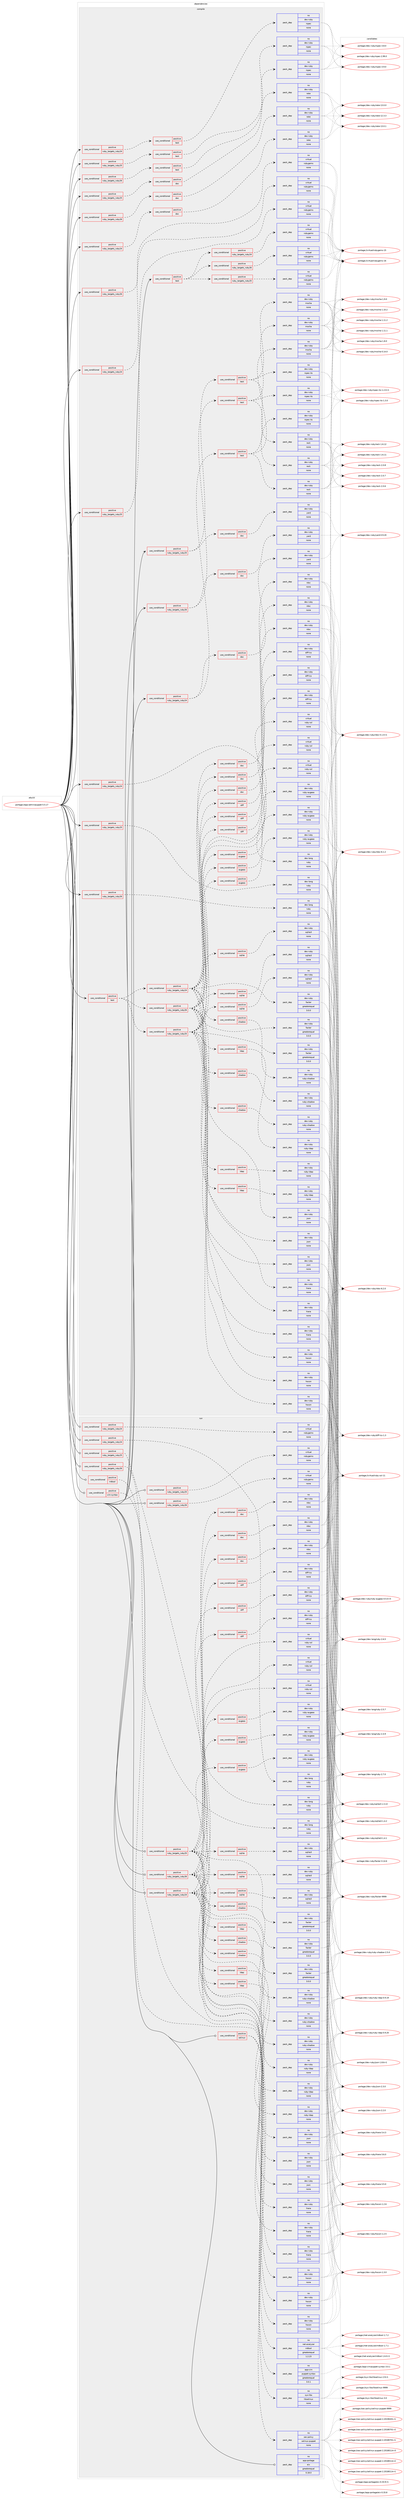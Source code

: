 digraph prolog {

# *************
# Graph options
# *************

newrank=true;
concentrate=true;
compound=true;
graph [rankdir=LR,fontname=Helvetica,fontsize=10,ranksep=1.5];#, ranksep=2.5, nodesep=0.2];
edge  [arrowhead=vee];
node  [fontname=Helvetica,fontsize=10];

# **********
# The ebuild
# **********

subgraph cluster_leftcol {
color=gray;
label=<<i>ebuild</i>>;
id [label="portage://app-admin/puppet-5.5.17", color=red, width=4, href="../app-admin/puppet-5.5.17.svg"];
}

# ****************
# The dependencies
# ****************

subgraph cluster_midcol {
color=gray;
label=<<i>dependencies</i>>;
subgraph cluster_compile {
fillcolor="#eeeeee";
style=filled;
label=<<i>compile</i>>;
subgraph cond154683 {
dependency653915 [label=<<TABLE BORDER="0" CELLBORDER="1" CELLSPACING="0" CELLPADDING="4"><TR><TD ROWSPAN="3" CELLPADDING="10">use_conditional</TD></TR><TR><TD>positive</TD></TR><TR><TD>ruby_targets_ruby24</TD></TR></TABLE>>, shape=none, color=red];
subgraph cond154684 {
dependency653916 [label=<<TABLE BORDER="0" CELLBORDER="1" CELLSPACING="0" CELLPADDING="4"><TR><TD ROWSPAN="3" CELLPADDING="10">use_conditional</TD></TR><TR><TD>positive</TD></TR><TR><TD>doc</TD></TR></TABLE>>, shape=none, color=red];
subgraph pack490536 {
dependency653917 [label=<<TABLE BORDER="0" CELLBORDER="1" CELLSPACING="0" CELLPADDING="4" WIDTH="220"><TR><TD ROWSPAN="6" CELLPADDING="30">pack_dep</TD></TR><TR><TD WIDTH="110">no</TD></TR><TR><TD>dev-ruby</TD></TR><TR><TD>rake</TD></TR><TR><TD>none</TD></TR><TR><TD></TD></TR></TABLE>>, shape=none, color=blue];
}
dependency653916:e -> dependency653917:w [weight=20,style="dashed",arrowhead="vee"];
}
dependency653915:e -> dependency653916:w [weight=20,style="dashed",arrowhead="vee"];
}
id:e -> dependency653915:w [weight=20,style="solid",arrowhead="vee"];
subgraph cond154685 {
dependency653918 [label=<<TABLE BORDER="0" CELLBORDER="1" CELLSPACING="0" CELLPADDING="4"><TR><TD ROWSPAN="3" CELLPADDING="10">use_conditional</TD></TR><TR><TD>positive</TD></TR><TR><TD>ruby_targets_ruby24</TD></TR></TABLE>>, shape=none, color=red];
subgraph cond154686 {
dependency653919 [label=<<TABLE BORDER="0" CELLBORDER="1" CELLSPACING="0" CELLPADDING="4"><TR><TD ROWSPAN="3" CELLPADDING="10">use_conditional</TD></TR><TR><TD>positive</TD></TR><TR><TD>doc</TD></TR></TABLE>>, shape=none, color=red];
subgraph pack490537 {
dependency653920 [label=<<TABLE BORDER="0" CELLBORDER="1" CELLSPACING="0" CELLPADDING="4" WIDTH="220"><TR><TD ROWSPAN="6" CELLPADDING="30">pack_dep</TD></TR><TR><TD WIDTH="110">no</TD></TR><TR><TD>dev-ruby</TD></TR><TR><TD>yard</TD></TR><TR><TD>none</TD></TR><TR><TD></TD></TR></TABLE>>, shape=none, color=blue];
}
dependency653919:e -> dependency653920:w [weight=20,style="dashed",arrowhead="vee"];
}
dependency653918:e -> dependency653919:w [weight=20,style="dashed",arrowhead="vee"];
subgraph cond154687 {
dependency653921 [label=<<TABLE BORDER="0" CELLBORDER="1" CELLSPACING="0" CELLPADDING="4"><TR><TD ROWSPAN="3" CELLPADDING="10">use_conditional</TD></TR><TR><TD>positive</TD></TR><TR><TD>test</TD></TR></TABLE>>, shape=none, color=red];
subgraph pack490538 {
dependency653922 [label=<<TABLE BORDER="0" CELLBORDER="1" CELLSPACING="0" CELLPADDING="4" WIDTH="220"><TR><TD ROWSPAN="6" CELLPADDING="30">pack_dep</TD></TR><TR><TD WIDTH="110">no</TD></TR><TR><TD>dev-ruby</TD></TR><TR><TD>mocha</TD></TR><TR><TD>none</TD></TR><TR><TD></TD></TR></TABLE>>, shape=none, color=blue];
}
dependency653921:e -> dependency653922:w [weight=20,style="dashed",arrowhead="vee"];
subgraph pack490539 {
dependency653923 [label=<<TABLE BORDER="0" CELLBORDER="1" CELLSPACING="0" CELLPADDING="4" WIDTH="220"><TR><TD ROWSPAN="6" CELLPADDING="30">pack_dep</TD></TR><TR><TD WIDTH="110">no</TD></TR><TR><TD>dev-ruby</TD></TR><TR><TD>rack</TD></TR><TR><TD>none</TD></TR><TR><TD></TD></TR></TABLE>>, shape=none, color=blue];
}
dependency653921:e -> dependency653923:w [weight=20,style="dashed",arrowhead="vee"];
subgraph pack490540 {
dependency653924 [label=<<TABLE BORDER="0" CELLBORDER="1" CELLSPACING="0" CELLPADDING="4" WIDTH="220"><TR><TD ROWSPAN="6" CELLPADDING="30">pack_dep</TD></TR><TR><TD WIDTH="110">no</TD></TR><TR><TD>dev-ruby</TD></TR><TR><TD>rspec-its</TD></TR><TR><TD>none</TD></TR><TR><TD></TD></TR></TABLE>>, shape=none, color=blue];
}
dependency653921:e -> dependency653924:w [weight=20,style="dashed",arrowhead="vee"];
}
dependency653918:e -> dependency653921:w [weight=20,style="dashed",arrowhead="vee"];
}
id:e -> dependency653918:w [weight=20,style="solid",arrowhead="vee"];
subgraph cond154688 {
dependency653925 [label=<<TABLE BORDER="0" CELLBORDER="1" CELLSPACING="0" CELLPADDING="4"><TR><TD ROWSPAN="3" CELLPADDING="10">use_conditional</TD></TR><TR><TD>positive</TD></TR><TR><TD>ruby_targets_ruby24</TD></TR></TABLE>>, shape=none, color=red];
subgraph cond154689 {
dependency653926 [label=<<TABLE BORDER="0" CELLBORDER="1" CELLSPACING="0" CELLPADDING="4"><TR><TD ROWSPAN="3" CELLPADDING="10">use_conditional</TD></TR><TR><TD>positive</TD></TR><TR><TD>test</TD></TR></TABLE>>, shape=none, color=red];
subgraph pack490541 {
dependency653927 [label=<<TABLE BORDER="0" CELLBORDER="1" CELLSPACING="0" CELLPADDING="4" WIDTH="220"><TR><TD ROWSPAN="6" CELLPADDING="30">pack_dep</TD></TR><TR><TD WIDTH="110">no</TD></TR><TR><TD>dev-ruby</TD></TR><TR><TD>rspec</TD></TR><TR><TD>none</TD></TR><TR><TD></TD></TR></TABLE>>, shape=none, color=blue];
}
dependency653926:e -> dependency653927:w [weight=20,style="dashed",arrowhead="vee"];
}
dependency653925:e -> dependency653926:w [weight=20,style="dashed",arrowhead="vee"];
}
id:e -> dependency653925:w [weight=20,style="solid",arrowhead="vee"];
subgraph cond154690 {
dependency653928 [label=<<TABLE BORDER="0" CELLBORDER="1" CELLSPACING="0" CELLPADDING="4"><TR><TD ROWSPAN="3" CELLPADDING="10">use_conditional</TD></TR><TR><TD>positive</TD></TR><TR><TD>ruby_targets_ruby24</TD></TR></TABLE>>, shape=none, color=red];
subgraph pack490542 {
dependency653929 [label=<<TABLE BORDER="0" CELLBORDER="1" CELLSPACING="0" CELLPADDING="4" WIDTH="220"><TR><TD ROWSPAN="6" CELLPADDING="30">pack_dep</TD></TR><TR><TD WIDTH="110">no</TD></TR><TR><TD>dev-lang</TD></TR><TR><TD>ruby</TD></TR><TR><TD>none</TD></TR><TR><TD></TD></TR></TABLE>>, shape=none, color=blue];
}
dependency653928:e -> dependency653929:w [weight=20,style="dashed",arrowhead="vee"];
}
id:e -> dependency653928:w [weight=20,style="solid",arrowhead="vee"];
subgraph cond154691 {
dependency653930 [label=<<TABLE BORDER="0" CELLBORDER="1" CELLSPACING="0" CELLPADDING="4"><TR><TD ROWSPAN="3" CELLPADDING="10">use_conditional</TD></TR><TR><TD>positive</TD></TR><TR><TD>ruby_targets_ruby24</TD></TR></TABLE>>, shape=none, color=red];
subgraph pack490543 {
dependency653931 [label=<<TABLE BORDER="0" CELLBORDER="1" CELLSPACING="0" CELLPADDING="4" WIDTH="220"><TR><TD ROWSPAN="6" CELLPADDING="30">pack_dep</TD></TR><TR><TD WIDTH="110">no</TD></TR><TR><TD>virtual</TD></TR><TR><TD>rubygems</TD></TR><TR><TD>none</TD></TR><TR><TD></TD></TR></TABLE>>, shape=none, color=blue];
}
dependency653930:e -> dependency653931:w [weight=20,style="dashed",arrowhead="vee"];
}
id:e -> dependency653930:w [weight=20,style="solid",arrowhead="vee"];
subgraph cond154692 {
dependency653932 [label=<<TABLE BORDER="0" CELLBORDER="1" CELLSPACING="0" CELLPADDING="4"><TR><TD ROWSPAN="3" CELLPADDING="10">use_conditional</TD></TR><TR><TD>positive</TD></TR><TR><TD>ruby_targets_ruby25</TD></TR></TABLE>>, shape=none, color=red];
subgraph cond154693 {
dependency653933 [label=<<TABLE BORDER="0" CELLBORDER="1" CELLSPACING="0" CELLPADDING="4"><TR><TD ROWSPAN="3" CELLPADDING="10">use_conditional</TD></TR><TR><TD>positive</TD></TR><TR><TD>doc</TD></TR></TABLE>>, shape=none, color=red];
subgraph pack490544 {
dependency653934 [label=<<TABLE BORDER="0" CELLBORDER="1" CELLSPACING="0" CELLPADDING="4" WIDTH="220"><TR><TD ROWSPAN="6" CELLPADDING="30">pack_dep</TD></TR><TR><TD WIDTH="110">no</TD></TR><TR><TD>dev-ruby</TD></TR><TR><TD>rake</TD></TR><TR><TD>none</TD></TR><TR><TD></TD></TR></TABLE>>, shape=none, color=blue];
}
dependency653933:e -> dependency653934:w [weight=20,style="dashed",arrowhead="vee"];
}
dependency653932:e -> dependency653933:w [weight=20,style="dashed",arrowhead="vee"];
}
id:e -> dependency653932:w [weight=20,style="solid",arrowhead="vee"];
subgraph cond154694 {
dependency653935 [label=<<TABLE BORDER="0" CELLBORDER="1" CELLSPACING="0" CELLPADDING="4"><TR><TD ROWSPAN="3" CELLPADDING="10">use_conditional</TD></TR><TR><TD>positive</TD></TR><TR><TD>ruby_targets_ruby25</TD></TR></TABLE>>, shape=none, color=red];
subgraph cond154695 {
dependency653936 [label=<<TABLE BORDER="0" CELLBORDER="1" CELLSPACING="0" CELLPADDING="4"><TR><TD ROWSPAN="3" CELLPADDING="10">use_conditional</TD></TR><TR><TD>positive</TD></TR><TR><TD>doc</TD></TR></TABLE>>, shape=none, color=red];
subgraph pack490545 {
dependency653937 [label=<<TABLE BORDER="0" CELLBORDER="1" CELLSPACING="0" CELLPADDING="4" WIDTH="220"><TR><TD ROWSPAN="6" CELLPADDING="30">pack_dep</TD></TR><TR><TD WIDTH="110">no</TD></TR><TR><TD>dev-ruby</TD></TR><TR><TD>yard</TD></TR><TR><TD>none</TD></TR><TR><TD></TD></TR></TABLE>>, shape=none, color=blue];
}
dependency653936:e -> dependency653937:w [weight=20,style="dashed",arrowhead="vee"];
}
dependency653935:e -> dependency653936:w [weight=20,style="dashed",arrowhead="vee"];
subgraph cond154696 {
dependency653938 [label=<<TABLE BORDER="0" CELLBORDER="1" CELLSPACING="0" CELLPADDING="4"><TR><TD ROWSPAN="3" CELLPADDING="10">use_conditional</TD></TR><TR><TD>positive</TD></TR><TR><TD>test</TD></TR></TABLE>>, shape=none, color=red];
subgraph pack490546 {
dependency653939 [label=<<TABLE BORDER="0" CELLBORDER="1" CELLSPACING="0" CELLPADDING="4" WIDTH="220"><TR><TD ROWSPAN="6" CELLPADDING="30">pack_dep</TD></TR><TR><TD WIDTH="110">no</TD></TR><TR><TD>dev-ruby</TD></TR><TR><TD>mocha</TD></TR><TR><TD>none</TD></TR><TR><TD></TD></TR></TABLE>>, shape=none, color=blue];
}
dependency653938:e -> dependency653939:w [weight=20,style="dashed",arrowhead="vee"];
subgraph pack490547 {
dependency653940 [label=<<TABLE BORDER="0" CELLBORDER="1" CELLSPACING="0" CELLPADDING="4" WIDTH="220"><TR><TD ROWSPAN="6" CELLPADDING="30">pack_dep</TD></TR><TR><TD WIDTH="110">no</TD></TR><TR><TD>dev-ruby</TD></TR><TR><TD>rack</TD></TR><TR><TD>none</TD></TR><TR><TD></TD></TR></TABLE>>, shape=none, color=blue];
}
dependency653938:e -> dependency653940:w [weight=20,style="dashed",arrowhead="vee"];
subgraph pack490548 {
dependency653941 [label=<<TABLE BORDER="0" CELLBORDER="1" CELLSPACING="0" CELLPADDING="4" WIDTH="220"><TR><TD ROWSPAN="6" CELLPADDING="30">pack_dep</TD></TR><TR><TD WIDTH="110">no</TD></TR><TR><TD>dev-ruby</TD></TR><TR><TD>rspec-its</TD></TR><TR><TD>none</TD></TR><TR><TD></TD></TR></TABLE>>, shape=none, color=blue];
}
dependency653938:e -> dependency653941:w [weight=20,style="dashed",arrowhead="vee"];
}
dependency653935:e -> dependency653938:w [weight=20,style="dashed",arrowhead="vee"];
}
id:e -> dependency653935:w [weight=20,style="solid",arrowhead="vee"];
subgraph cond154697 {
dependency653942 [label=<<TABLE BORDER="0" CELLBORDER="1" CELLSPACING="0" CELLPADDING="4"><TR><TD ROWSPAN="3" CELLPADDING="10">use_conditional</TD></TR><TR><TD>positive</TD></TR><TR><TD>ruby_targets_ruby25</TD></TR></TABLE>>, shape=none, color=red];
subgraph cond154698 {
dependency653943 [label=<<TABLE BORDER="0" CELLBORDER="1" CELLSPACING="0" CELLPADDING="4"><TR><TD ROWSPAN="3" CELLPADDING="10">use_conditional</TD></TR><TR><TD>positive</TD></TR><TR><TD>test</TD></TR></TABLE>>, shape=none, color=red];
subgraph pack490549 {
dependency653944 [label=<<TABLE BORDER="0" CELLBORDER="1" CELLSPACING="0" CELLPADDING="4" WIDTH="220"><TR><TD ROWSPAN="6" CELLPADDING="30">pack_dep</TD></TR><TR><TD WIDTH="110">no</TD></TR><TR><TD>dev-ruby</TD></TR><TR><TD>rspec</TD></TR><TR><TD>none</TD></TR><TR><TD></TD></TR></TABLE>>, shape=none, color=blue];
}
dependency653943:e -> dependency653944:w [weight=20,style="dashed",arrowhead="vee"];
}
dependency653942:e -> dependency653943:w [weight=20,style="dashed",arrowhead="vee"];
}
id:e -> dependency653942:w [weight=20,style="solid",arrowhead="vee"];
subgraph cond154699 {
dependency653945 [label=<<TABLE BORDER="0" CELLBORDER="1" CELLSPACING="0" CELLPADDING="4"><TR><TD ROWSPAN="3" CELLPADDING="10">use_conditional</TD></TR><TR><TD>positive</TD></TR><TR><TD>ruby_targets_ruby25</TD></TR></TABLE>>, shape=none, color=red];
subgraph pack490550 {
dependency653946 [label=<<TABLE BORDER="0" CELLBORDER="1" CELLSPACING="0" CELLPADDING="4" WIDTH="220"><TR><TD ROWSPAN="6" CELLPADDING="30">pack_dep</TD></TR><TR><TD WIDTH="110">no</TD></TR><TR><TD>dev-lang</TD></TR><TR><TD>ruby</TD></TR><TR><TD>none</TD></TR><TR><TD></TD></TR></TABLE>>, shape=none, color=blue];
}
dependency653945:e -> dependency653946:w [weight=20,style="dashed",arrowhead="vee"];
}
id:e -> dependency653945:w [weight=20,style="solid",arrowhead="vee"];
subgraph cond154700 {
dependency653947 [label=<<TABLE BORDER="0" CELLBORDER="1" CELLSPACING="0" CELLPADDING="4"><TR><TD ROWSPAN="3" CELLPADDING="10">use_conditional</TD></TR><TR><TD>positive</TD></TR><TR><TD>ruby_targets_ruby25</TD></TR></TABLE>>, shape=none, color=red];
subgraph pack490551 {
dependency653948 [label=<<TABLE BORDER="0" CELLBORDER="1" CELLSPACING="0" CELLPADDING="4" WIDTH="220"><TR><TD ROWSPAN="6" CELLPADDING="30">pack_dep</TD></TR><TR><TD WIDTH="110">no</TD></TR><TR><TD>virtual</TD></TR><TR><TD>rubygems</TD></TR><TR><TD>none</TD></TR><TR><TD></TD></TR></TABLE>>, shape=none, color=blue];
}
dependency653947:e -> dependency653948:w [weight=20,style="dashed",arrowhead="vee"];
}
id:e -> dependency653947:w [weight=20,style="solid",arrowhead="vee"];
subgraph cond154701 {
dependency653949 [label=<<TABLE BORDER="0" CELLBORDER="1" CELLSPACING="0" CELLPADDING="4"><TR><TD ROWSPAN="3" CELLPADDING="10">use_conditional</TD></TR><TR><TD>positive</TD></TR><TR><TD>ruby_targets_ruby26</TD></TR></TABLE>>, shape=none, color=red];
subgraph cond154702 {
dependency653950 [label=<<TABLE BORDER="0" CELLBORDER="1" CELLSPACING="0" CELLPADDING="4"><TR><TD ROWSPAN="3" CELLPADDING="10">use_conditional</TD></TR><TR><TD>positive</TD></TR><TR><TD>doc</TD></TR></TABLE>>, shape=none, color=red];
subgraph pack490552 {
dependency653951 [label=<<TABLE BORDER="0" CELLBORDER="1" CELLSPACING="0" CELLPADDING="4" WIDTH="220"><TR><TD ROWSPAN="6" CELLPADDING="30">pack_dep</TD></TR><TR><TD WIDTH="110">no</TD></TR><TR><TD>dev-ruby</TD></TR><TR><TD>rake</TD></TR><TR><TD>none</TD></TR><TR><TD></TD></TR></TABLE>>, shape=none, color=blue];
}
dependency653950:e -> dependency653951:w [weight=20,style="dashed",arrowhead="vee"];
}
dependency653949:e -> dependency653950:w [weight=20,style="dashed",arrowhead="vee"];
}
id:e -> dependency653949:w [weight=20,style="solid",arrowhead="vee"];
subgraph cond154703 {
dependency653952 [label=<<TABLE BORDER="0" CELLBORDER="1" CELLSPACING="0" CELLPADDING="4"><TR><TD ROWSPAN="3" CELLPADDING="10">use_conditional</TD></TR><TR><TD>positive</TD></TR><TR><TD>ruby_targets_ruby26</TD></TR></TABLE>>, shape=none, color=red];
subgraph cond154704 {
dependency653953 [label=<<TABLE BORDER="0" CELLBORDER="1" CELLSPACING="0" CELLPADDING="4"><TR><TD ROWSPAN="3" CELLPADDING="10">use_conditional</TD></TR><TR><TD>positive</TD></TR><TR><TD>doc</TD></TR></TABLE>>, shape=none, color=red];
subgraph pack490553 {
dependency653954 [label=<<TABLE BORDER="0" CELLBORDER="1" CELLSPACING="0" CELLPADDING="4" WIDTH="220"><TR><TD ROWSPAN="6" CELLPADDING="30">pack_dep</TD></TR><TR><TD WIDTH="110">no</TD></TR><TR><TD>dev-ruby</TD></TR><TR><TD>yard</TD></TR><TR><TD>none</TD></TR><TR><TD></TD></TR></TABLE>>, shape=none, color=blue];
}
dependency653953:e -> dependency653954:w [weight=20,style="dashed",arrowhead="vee"];
}
dependency653952:e -> dependency653953:w [weight=20,style="dashed",arrowhead="vee"];
subgraph cond154705 {
dependency653955 [label=<<TABLE BORDER="0" CELLBORDER="1" CELLSPACING="0" CELLPADDING="4"><TR><TD ROWSPAN="3" CELLPADDING="10">use_conditional</TD></TR><TR><TD>positive</TD></TR><TR><TD>test</TD></TR></TABLE>>, shape=none, color=red];
subgraph pack490554 {
dependency653956 [label=<<TABLE BORDER="0" CELLBORDER="1" CELLSPACING="0" CELLPADDING="4" WIDTH="220"><TR><TD ROWSPAN="6" CELLPADDING="30">pack_dep</TD></TR><TR><TD WIDTH="110">no</TD></TR><TR><TD>dev-ruby</TD></TR><TR><TD>mocha</TD></TR><TR><TD>none</TD></TR><TR><TD></TD></TR></TABLE>>, shape=none, color=blue];
}
dependency653955:e -> dependency653956:w [weight=20,style="dashed",arrowhead="vee"];
subgraph pack490555 {
dependency653957 [label=<<TABLE BORDER="0" CELLBORDER="1" CELLSPACING="0" CELLPADDING="4" WIDTH="220"><TR><TD ROWSPAN="6" CELLPADDING="30">pack_dep</TD></TR><TR><TD WIDTH="110">no</TD></TR><TR><TD>dev-ruby</TD></TR><TR><TD>rack</TD></TR><TR><TD>none</TD></TR><TR><TD></TD></TR></TABLE>>, shape=none, color=blue];
}
dependency653955:e -> dependency653957:w [weight=20,style="dashed",arrowhead="vee"];
subgraph pack490556 {
dependency653958 [label=<<TABLE BORDER="0" CELLBORDER="1" CELLSPACING="0" CELLPADDING="4" WIDTH="220"><TR><TD ROWSPAN="6" CELLPADDING="30">pack_dep</TD></TR><TR><TD WIDTH="110">no</TD></TR><TR><TD>dev-ruby</TD></TR><TR><TD>rspec-its</TD></TR><TR><TD>none</TD></TR><TR><TD></TD></TR></TABLE>>, shape=none, color=blue];
}
dependency653955:e -> dependency653958:w [weight=20,style="dashed",arrowhead="vee"];
}
dependency653952:e -> dependency653955:w [weight=20,style="dashed",arrowhead="vee"];
}
id:e -> dependency653952:w [weight=20,style="solid",arrowhead="vee"];
subgraph cond154706 {
dependency653959 [label=<<TABLE BORDER="0" CELLBORDER="1" CELLSPACING="0" CELLPADDING="4"><TR><TD ROWSPAN="3" CELLPADDING="10">use_conditional</TD></TR><TR><TD>positive</TD></TR><TR><TD>ruby_targets_ruby26</TD></TR></TABLE>>, shape=none, color=red];
subgraph cond154707 {
dependency653960 [label=<<TABLE BORDER="0" CELLBORDER="1" CELLSPACING="0" CELLPADDING="4"><TR><TD ROWSPAN="3" CELLPADDING="10">use_conditional</TD></TR><TR><TD>positive</TD></TR><TR><TD>test</TD></TR></TABLE>>, shape=none, color=red];
subgraph pack490557 {
dependency653961 [label=<<TABLE BORDER="0" CELLBORDER="1" CELLSPACING="0" CELLPADDING="4" WIDTH="220"><TR><TD ROWSPAN="6" CELLPADDING="30">pack_dep</TD></TR><TR><TD WIDTH="110">no</TD></TR><TR><TD>dev-ruby</TD></TR><TR><TD>rspec</TD></TR><TR><TD>none</TD></TR><TR><TD></TD></TR></TABLE>>, shape=none, color=blue];
}
dependency653960:e -> dependency653961:w [weight=20,style="dashed",arrowhead="vee"];
}
dependency653959:e -> dependency653960:w [weight=20,style="dashed",arrowhead="vee"];
}
id:e -> dependency653959:w [weight=20,style="solid",arrowhead="vee"];
subgraph cond154708 {
dependency653962 [label=<<TABLE BORDER="0" CELLBORDER="1" CELLSPACING="0" CELLPADDING="4"><TR><TD ROWSPAN="3" CELLPADDING="10">use_conditional</TD></TR><TR><TD>positive</TD></TR><TR><TD>ruby_targets_ruby26</TD></TR></TABLE>>, shape=none, color=red];
subgraph pack490558 {
dependency653963 [label=<<TABLE BORDER="0" CELLBORDER="1" CELLSPACING="0" CELLPADDING="4" WIDTH="220"><TR><TD ROWSPAN="6" CELLPADDING="30">pack_dep</TD></TR><TR><TD WIDTH="110">no</TD></TR><TR><TD>dev-lang</TD></TR><TR><TD>ruby</TD></TR><TR><TD>none</TD></TR><TR><TD></TD></TR></TABLE>>, shape=none, color=blue];
}
dependency653962:e -> dependency653963:w [weight=20,style="dashed",arrowhead="vee"];
}
id:e -> dependency653962:w [weight=20,style="solid",arrowhead="vee"];
subgraph cond154709 {
dependency653964 [label=<<TABLE BORDER="0" CELLBORDER="1" CELLSPACING="0" CELLPADDING="4"><TR><TD ROWSPAN="3" CELLPADDING="10">use_conditional</TD></TR><TR><TD>positive</TD></TR><TR><TD>ruby_targets_ruby26</TD></TR></TABLE>>, shape=none, color=red];
subgraph pack490559 {
dependency653965 [label=<<TABLE BORDER="0" CELLBORDER="1" CELLSPACING="0" CELLPADDING="4" WIDTH="220"><TR><TD ROWSPAN="6" CELLPADDING="30">pack_dep</TD></TR><TR><TD WIDTH="110">no</TD></TR><TR><TD>virtual</TD></TR><TR><TD>rubygems</TD></TR><TR><TD>none</TD></TR><TR><TD></TD></TR></TABLE>>, shape=none, color=blue];
}
dependency653964:e -> dependency653965:w [weight=20,style="dashed",arrowhead="vee"];
}
id:e -> dependency653964:w [weight=20,style="solid",arrowhead="vee"];
subgraph cond154710 {
dependency653966 [label=<<TABLE BORDER="0" CELLBORDER="1" CELLSPACING="0" CELLPADDING="4"><TR><TD ROWSPAN="3" CELLPADDING="10">use_conditional</TD></TR><TR><TD>positive</TD></TR><TR><TD>test</TD></TR></TABLE>>, shape=none, color=red];
subgraph cond154711 {
dependency653967 [label=<<TABLE BORDER="0" CELLBORDER="1" CELLSPACING="0" CELLPADDING="4"><TR><TD ROWSPAN="3" CELLPADDING="10">use_conditional</TD></TR><TR><TD>positive</TD></TR><TR><TD>ruby_targets_ruby24</TD></TR></TABLE>>, shape=none, color=red];
subgraph pack490560 {
dependency653968 [label=<<TABLE BORDER="0" CELLBORDER="1" CELLSPACING="0" CELLPADDING="4" WIDTH="220"><TR><TD ROWSPAN="6" CELLPADDING="30">pack_dep</TD></TR><TR><TD WIDTH="110">no</TD></TR><TR><TD>dev-ruby</TD></TR><TR><TD>hiera</TD></TR><TR><TD>none</TD></TR><TR><TD></TD></TR></TABLE>>, shape=none, color=blue];
}
dependency653967:e -> dependency653968:w [weight=20,style="dashed",arrowhead="vee"];
subgraph pack490561 {
dependency653969 [label=<<TABLE BORDER="0" CELLBORDER="1" CELLSPACING="0" CELLPADDING="4" WIDTH="220"><TR><TD ROWSPAN="6" CELLPADDING="30">pack_dep</TD></TR><TR><TD WIDTH="110">no</TD></TR><TR><TD>dev-ruby</TD></TR><TR><TD>json</TD></TR><TR><TD>none</TD></TR><TR><TD></TD></TR></TABLE>>, shape=none, color=blue];
}
dependency653967:e -> dependency653969:w [weight=20,style="dashed",arrowhead="vee"];
subgraph pack490562 {
dependency653970 [label=<<TABLE BORDER="0" CELLBORDER="1" CELLSPACING="0" CELLPADDING="4" WIDTH="220"><TR><TD ROWSPAN="6" CELLPADDING="30">pack_dep</TD></TR><TR><TD WIDTH="110">no</TD></TR><TR><TD>dev-ruby</TD></TR><TR><TD>facter</TD></TR><TR><TD>greaterequal</TD></TR><TR><TD>3.0.0</TD></TR></TABLE>>, shape=none, color=blue];
}
dependency653967:e -> dependency653970:w [weight=20,style="dashed",arrowhead="vee"];
subgraph cond154712 {
dependency653971 [label=<<TABLE BORDER="0" CELLBORDER="1" CELLSPACING="0" CELLPADDING="4"><TR><TD ROWSPAN="3" CELLPADDING="10">use_conditional</TD></TR><TR><TD>positive</TD></TR><TR><TD>augeas</TD></TR></TABLE>>, shape=none, color=red];
subgraph pack490563 {
dependency653972 [label=<<TABLE BORDER="0" CELLBORDER="1" CELLSPACING="0" CELLPADDING="4" WIDTH="220"><TR><TD ROWSPAN="6" CELLPADDING="30">pack_dep</TD></TR><TR><TD WIDTH="110">no</TD></TR><TR><TD>dev-ruby</TD></TR><TR><TD>ruby-augeas</TD></TR><TR><TD>none</TD></TR><TR><TD></TD></TR></TABLE>>, shape=none, color=blue];
}
dependency653971:e -> dependency653972:w [weight=20,style="dashed",arrowhead="vee"];
}
dependency653967:e -> dependency653971:w [weight=20,style="dashed",arrowhead="vee"];
subgraph cond154713 {
dependency653973 [label=<<TABLE BORDER="0" CELLBORDER="1" CELLSPACING="0" CELLPADDING="4"><TR><TD ROWSPAN="3" CELLPADDING="10">use_conditional</TD></TR><TR><TD>positive</TD></TR><TR><TD>diff</TD></TR></TABLE>>, shape=none, color=red];
subgraph pack490564 {
dependency653974 [label=<<TABLE BORDER="0" CELLBORDER="1" CELLSPACING="0" CELLPADDING="4" WIDTH="220"><TR><TD ROWSPAN="6" CELLPADDING="30">pack_dep</TD></TR><TR><TD WIDTH="110">no</TD></TR><TR><TD>dev-ruby</TD></TR><TR><TD>diff-lcs</TD></TR><TR><TD>none</TD></TR><TR><TD></TD></TR></TABLE>>, shape=none, color=blue];
}
dependency653973:e -> dependency653974:w [weight=20,style="dashed",arrowhead="vee"];
}
dependency653967:e -> dependency653973:w [weight=20,style="dashed",arrowhead="vee"];
subgraph cond154714 {
dependency653975 [label=<<TABLE BORDER="0" CELLBORDER="1" CELLSPACING="0" CELLPADDING="4"><TR><TD ROWSPAN="3" CELLPADDING="10">use_conditional</TD></TR><TR><TD>positive</TD></TR><TR><TD>doc</TD></TR></TABLE>>, shape=none, color=red];
subgraph pack490565 {
dependency653976 [label=<<TABLE BORDER="0" CELLBORDER="1" CELLSPACING="0" CELLPADDING="4" WIDTH="220"><TR><TD ROWSPAN="6" CELLPADDING="30">pack_dep</TD></TR><TR><TD WIDTH="110">no</TD></TR><TR><TD>dev-ruby</TD></TR><TR><TD>rdoc</TD></TR><TR><TD>none</TD></TR><TR><TD></TD></TR></TABLE>>, shape=none, color=blue];
}
dependency653975:e -> dependency653976:w [weight=20,style="dashed",arrowhead="vee"];
}
dependency653967:e -> dependency653975:w [weight=20,style="dashed",arrowhead="vee"];
subgraph cond154715 {
dependency653977 [label=<<TABLE BORDER="0" CELLBORDER="1" CELLSPACING="0" CELLPADDING="4"><TR><TD ROWSPAN="3" CELLPADDING="10">use_conditional</TD></TR><TR><TD>positive</TD></TR><TR><TD>ldap</TD></TR></TABLE>>, shape=none, color=red];
subgraph pack490566 {
dependency653978 [label=<<TABLE BORDER="0" CELLBORDER="1" CELLSPACING="0" CELLPADDING="4" WIDTH="220"><TR><TD ROWSPAN="6" CELLPADDING="30">pack_dep</TD></TR><TR><TD WIDTH="110">no</TD></TR><TR><TD>dev-ruby</TD></TR><TR><TD>ruby-ldap</TD></TR><TR><TD>none</TD></TR><TR><TD></TD></TR></TABLE>>, shape=none, color=blue];
}
dependency653977:e -> dependency653978:w [weight=20,style="dashed",arrowhead="vee"];
}
dependency653967:e -> dependency653977:w [weight=20,style="dashed",arrowhead="vee"];
subgraph cond154716 {
dependency653979 [label=<<TABLE BORDER="0" CELLBORDER="1" CELLSPACING="0" CELLPADDING="4"><TR><TD ROWSPAN="3" CELLPADDING="10">use_conditional</TD></TR><TR><TD>positive</TD></TR><TR><TD>shadow</TD></TR></TABLE>>, shape=none, color=red];
subgraph pack490567 {
dependency653980 [label=<<TABLE BORDER="0" CELLBORDER="1" CELLSPACING="0" CELLPADDING="4" WIDTH="220"><TR><TD ROWSPAN="6" CELLPADDING="30">pack_dep</TD></TR><TR><TD WIDTH="110">no</TD></TR><TR><TD>dev-ruby</TD></TR><TR><TD>ruby-shadow</TD></TR><TR><TD>none</TD></TR><TR><TD></TD></TR></TABLE>>, shape=none, color=blue];
}
dependency653979:e -> dependency653980:w [weight=20,style="dashed",arrowhead="vee"];
}
dependency653967:e -> dependency653979:w [weight=20,style="dashed",arrowhead="vee"];
subgraph cond154717 {
dependency653981 [label=<<TABLE BORDER="0" CELLBORDER="1" CELLSPACING="0" CELLPADDING="4"><TR><TD ROWSPAN="3" CELLPADDING="10">use_conditional</TD></TR><TR><TD>positive</TD></TR><TR><TD>sqlite</TD></TR></TABLE>>, shape=none, color=red];
subgraph pack490568 {
dependency653982 [label=<<TABLE BORDER="0" CELLBORDER="1" CELLSPACING="0" CELLPADDING="4" WIDTH="220"><TR><TD ROWSPAN="6" CELLPADDING="30">pack_dep</TD></TR><TR><TD WIDTH="110">no</TD></TR><TR><TD>dev-ruby</TD></TR><TR><TD>sqlite3</TD></TR><TR><TD>none</TD></TR><TR><TD></TD></TR></TABLE>>, shape=none, color=blue];
}
dependency653981:e -> dependency653982:w [weight=20,style="dashed",arrowhead="vee"];
}
dependency653967:e -> dependency653981:w [weight=20,style="dashed",arrowhead="vee"];
subgraph pack490569 {
dependency653983 [label=<<TABLE BORDER="0" CELLBORDER="1" CELLSPACING="0" CELLPADDING="4" WIDTH="220"><TR><TD ROWSPAN="6" CELLPADDING="30">pack_dep</TD></TR><TR><TD WIDTH="110">no</TD></TR><TR><TD>virtual</TD></TR><TR><TD>ruby-ssl</TD></TR><TR><TD>none</TD></TR><TR><TD></TD></TR></TABLE>>, shape=none, color=blue];
}
dependency653967:e -> dependency653983:w [weight=20,style="dashed",arrowhead="vee"];
subgraph pack490570 {
dependency653984 [label=<<TABLE BORDER="0" CELLBORDER="1" CELLSPACING="0" CELLPADDING="4" WIDTH="220"><TR><TD ROWSPAN="6" CELLPADDING="30">pack_dep</TD></TR><TR><TD WIDTH="110">no</TD></TR><TR><TD>dev-ruby</TD></TR><TR><TD>hocon</TD></TR><TR><TD>none</TD></TR><TR><TD></TD></TR></TABLE>>, shape=none, color=blue];
}
dependency653967:e -> dependency653984:w [weight=20,style="dashed",arrowhead="vee"];
}
dependency653966:e -> dependency653967:w [weight=20,style="dashed",arrowhead="vee"];
subgraph cond154718 {
dependency653985 [label=<<TABLE BORDER="0" CELLBORDER="1" CELLSPACING="0" CELLPADDING="4"><TR><TD ROWSPAN="3" CELLPADDING="10">use_conditional</TD></TR><TR><TD>positive</TD></TR><TR><TD>ruby_targets_ruby25</TD></TR></TABLE>>, shape=none, color=red];
subgraph pack490571 {
dependency653986 [label=<<TABLE BORDER="0" CELLBORDER="1" CELLSPACING="0" CELLPADDING="4" WIDTH="220"><TR><TD ROWSPAN="6" CELLPADDING="30">pack_dep</TD></TR><TR><TD WIDTH="110">no</TD></TR><TR><TD>dev-ruby</TD></TR><TR><TD>hiera</TD></TR><TR><TD>none</TD></TR><TR><TD></TD></TR></TABLE>>, shape=none, color=blue];
}
dependency653985:e -> dependency653986:w [weight=20,style="dashed",arrowhead="vee"];
subgraph pack490572 {
dependency653987 [label=<<TABLE BORDER="0" CELLBORDER="1" CELLSPACING="0" CELLPADDING="4" WIDTH="220"><TR><TD ROWSPAN="6" CELLPADDING="30">pack_dep</TD></TR><TR><TD WIDTH="110">no</TD></TR><TR><TD>dev-ruby</TD></TR><TR><TD>json</TD></TR><TR><TD>none</TD></TR><TR><TD></TD></TR></TABLE>>, shape=none, color=blue];
}
dependency653985:e -> dependency653987:w [weight=20,style="dashed",arrowhead="vee"];
subgraph pack490573 {
dependency653988 [label=<<TABLE BORDER="0" CELLBORDER="1" CELLSPACING="0" CELLPADDING="4" WIDTH="220"><TR><TD ROWSPAN="6" CELLPADDING="30">pack_dep</TD></TR><TR><TD WIDTH="110">no</TD></TR><TR><TD>dev-ruby</TD></TR><TR><TD>facter</TD></TR><TR><TD>greaterequal</TD></TR><TR><TD>3.0.0</TD></TR></TABLE>>, shape=none, color=blue];
}
dependency653985:e -> dependency653988:w [weight=20,style="dashed",arrowhead="vee"];
subgraph cond154719 {
dependency653989 [label=<<TABLE BORDER="0" CELLBORDER="1" CELLSPACING="0" CELLPADDING="4"><TR><TD ROWSPAN="3" CELLPADDING="10">use_conditional</TD></TR><TR><TD>positive</TD></TR><TR><TD>augeas</TD></TR></TABLE>>, shape=none, color=red];
subgraph pack490574 {
dependency653990 [label=<<TABLE BORDER="0" CELLBORDER="1" CELLSPACING="0" CELLPADDING="4" WIDTH="220"><TR><TD ROWSPAN="6" CELLPADDING="30">pack_dep</TD></TR><TR><TD WIDTH="110">no</TD></TR><TR><TD>dev-ruby</TD></TR><TR><TD>ruby-augeas</TD></TR><TR><TD>none</TD></TR><TR><TD></TD></TR></TABLE>>, shape=none, color=blue];
}
dependency653989:e -> dependency653990:w [weight=20,style="dashed",arrowhead="vee"];
}
dependency653985:e -> dependency653989:w [weight=20,style="dashed",arrowhead="vee"];
subgraph cond154720 {
dependency653991 [label=<<TABLE BORDER="0" CELLBORDER="1" CELLSPACING="0" CELLPADDING="4"><TR><TD ROWSPAN="3" CELLPADDING="10">use_conditional</TD></TR><TR><TD>positive</TD></TR><TR><TD>diff</TD></TR></TABLE>>, shape=none, color=red];
subgraph pack490575 {
dependency653992 [label=<<TABLE BORDER="0" CELLBORDER="1" CELLSPACING="0" CELLPADDING="4" WIDTH="220"><TR><TD ROWSPAN="6" CELLPADDING="30">pack_dep</TD></TR><TR><TD WIDTH="110">no</TD></TR><TR><TD>dev-ruby</TD></TR><TR><TD>diff-lcs</TD></TR><TR><TD>none</TD></TR><TR><TD></TD></TR></TABLE>>, shape=none, color=blue];
}
dependency653991:e -> dependency653992:w [weight=20,style="dashed",arrowhead="vee"];
}
dependency653985:e -> dependency653991:w [weight=20,style="dashed",arrowhead="vee"];
subgraph cond154721 {
dependency653993 [label=<<TABLE BORDER="0" CELLBORDER="1" CELLSPACING="0" CELLPADDING="4"><TR><TD ROWSPAN="3" CELLPADDING="10">use_conditional</TD></TR><TR><TD>positive</TD></TR><TR><TD>doc</TD></TR></TABLE>>, shape=none, color=red];
subgraph pack490576 {
dependency653994 [label=<<TABLE BORDER="0" CELLBORDER="1" CELLSPACING="0" CELLPADDING="4" WIDTH="220"><TR><TD ROWSPAN="6" CELLPADDING="30">pack_dep</TD></TR><TR><TD WIDTH="110">no</TD></TR><TR><TD>dev-ruby</TD></TR><TR><TD>rdoc</TD></TR><TR><TD>none</TD></TR><TR><TD></TD></TR></TABLE>>, shape=none, color=blue];
}
dependency653993:e -> dependency653994:w [weight=20,style="dashed",arrowhead="vee"];
}
dependency653985:e -> dependency653993:w [weight=20,style="dashed",arrowhead="vee"];
subgraph cond154722 {
dependency653995 [label=<<TABLE BORDER="0" CELLBORDER="1" CELLSPACING="0" CELLPADDING="4"><TR><TD ROWSPAN="3" CELLPADDING="10">use_conditional</TD></TR><TR><TD>positive</TD></TR><TR><TD>ldap</TD></TR></TABLE>>, shape=none, color=red];
subgraph pack490577 {
dependency653996 [label=<<TABLE BORDER="0" CELLBORDER="1" CELLSPACING="0" CELLPADDING="4" WIDTH="220"><TR><TD ROWSPAN="6" CELLPADDING="30">pack_dep</TD></TR><TR><TD WIDTH="110">no</TD></TR><TR><TD>dev-ruby</TD></TR><TR><TD>ruby-ldap</TD></TR><TR><TD>none</TD></TR><TR><TD></TD></TR></TABLE>>, shape=none, color=blue];
}
dependency653995:e -> dependency653996:w [weight=20,style="dashed",arrowhead="vee"];
}
dependency653985:e -> dependency653995:w [weight=20,style="dashed",arrowhead="vee"];
subgraph cond154723 {
dependency653997 [label=<<TABLE BORDER="0" CELLBORDER="1" CELLSPACING="0" CELLPADDING="4"><TR><TD ROWSPAN="3" CELLPADDING="10">use_conditional</TD></TR><TR><TD>positive</TD></TR><TR><TD>shadow</TD></TR></TABLE>>, shape=none, color=red];
subgraph pack490578 {
dependency653998 [label=<<TABLE BORDER="0" CELLBORDER="1" CELLSPACING="0" CELLPADDING="4" WIDTH="220"><TR><TD ROWSPAN="6" CELLPADDING="30">pack_dep</TD></TR><TR><TD WIDTH="110">no</TD></TR><TR><TD>dev-ruby</TD></TR><TR><TD>ruby-shadow</TD></TR><TR><TD>none</TD></TR><TR><TD></TD></TR></TABLE>>, shape=none, color=blue];
}
dependency653997:e -> dependency653998:w [weight=20,style="dashed",arrowhead="vee"];
}
dependency653985:e -> dependency653997:w [weight=20,style="dashed",arrowhead="vee"];
subgraph cond154724 {
dependency653999 [label=<<TABLE BORDER="0" CELLBORDER="1" CELLSPACING="0" CELLPADDING="4"><TR><TD ROWSPAN="3" CELLPADDING="10">use_conditional</TD></TR><TR><TD>positive</TD></TR><TR><TD>sqlite</TD></TR></TABLE>>, shape=none, color=red];
subgraph pack490579 {
dependency654000 [label=<<TABLE BORDER="0" CELLBORDER="1" CELLSPACING="0" CELLPADDING="4" WIDTH="220"><TR><TD ROWSPAN="6" CELLPADDING="30">pack_dep</TD></TR><TR><TD WIDTH="110">no</TD></TR><TR><TD>dev-ruby</TD></TR><TR><TD>sqlite3</TD></TR><TR><TD>none</TD></TR><TR><TD></TD></TR></TABLE>>, shape=none, color=blue];
}
dependency653999:e -> dependency654000:w [weight=20,style="dashed",arrowhead="vee"];
}
dependency653985:e -> dependency653999:w [weight=20,style="dashed",arrowhead="vee"];
subgraph pack490580 {
dependency654001 [label=<<TABLE BORDER="0" CELLBORDER="1" CELLSPACING="0" CELLPADDING="4" WIDTH="220"><TR><TD ROWSPAN="6" CELLPADDING="30">pack_dep</TD></TR><TR><TD WIDTH="110">no</TD></TR><TR><TD>virtual</TD></TR><TR><TD>ruby-ssl</TD></TR><TR><TD>none</TD></TR><TR><TD></TD></TR></TABLE>>, shape=none, color=blue];
}
dependency653985:e -> dependency654001:w [weight=20,style="dashed",arrowhead="vee"];
subgraph pack490581 {
dependency654002 [label=<<TABLE BORDER="0" CELLBORDER="1" CELLSPACING="0" CELLPADDING="4" WIDTH="220"><TR><TD ROWSPAN="6" CELLPADDING="30">pack_dep</TD></TR><TR><TD WIDTH="110">no</TD></TR><TR><TD>dev-ruby</TD></TR><TR><TD>hocon</TD></TR><TR><TD>none</TD></TR><TR><TD></TD></TR></TABLE>>, shape=none, color=blue];
}
dependency653985:e -> dependency654002:w [weight=20,style="dashed",arrowhead="vee"];
}
dependency653966:e -> dependency653985:w [weight=20,style="dashed",arrowhead="vee"];
subgraph cond154725 {
dependency654003 [label=<<TABLE BORDER="0" CELLBORDER="1" CELLSPACING="0" CELLPADDING="4"><TR><TD ROWSPAN="3" CELLPADDING="10">use_conditional</TD></TR><TR><TD>positive</TD></TR><TR><TD>ruby_targets_ruby26</TD></TR></TABLE>>, shape=none, color=red];
subgraph pack490582 {
dependency654004 [label=<<TABLE BORDER="0" CELLBORDER="1" CELLSPACING="0" CELLPADDING="4" WIDTH="220"><TR><TD ROWSPAN="6" CELLPADDING="30">pack_dep</TD></TR><TR><TD WIDTH="110">no</TD></TR><TR><TD>dev-ruby</TD></TR><TR><TD>hiera</TD></TR><TR><TD>none</TD></TR><TR><TD></TD></TR></TABLE>>, shape=none, color=blue];
}
dependency654003:e -> dependency654004:w [weight=20,style="dashed",arrowhead="vee"];
subgraph pack490583 {
dependency654005 [label=<<TABLE BORDER="0" CELLBORDER="1" CELLSPACING="0" CELLPADDING="4" WIDTH="220"><TR><TD ROWSPAN="6" CELLPADDING="30">pack_dep</TD></TR><TR><TD WIDTH="110">no</TD></TR><TR><TD>dev-ruby</TD></TR><TR><TD>json</TD></TR><TR><TD>none</TD></TR><TR><TD></TD></TR></TABLE>>, shape=none, color=blue];
}
dependency654003:e -> dependency654005:w [weight=20,style="dashed",arrowhead="vee"];
subgraph pack490584 {
dependency654006 [label=<<TABLE BORDER="0" CELLBORDER="1" CELLSPACING="0" CELLPADDING="4" WIDTH="220"><TR><TD ROWSPAN="6" CELLPADDING="30">pack_dep</TD></TR><TR><TD WIDTH="110">no</TD></TR><TR><TD>dev-ruby</TD></TR><TR><TD>facter</TD></TR><TR><TD>greaterequal</TD></TR><TR><TD>3.0.0</TD></TR></TABLE>>, shape=none, color=blue];
}
dependency654003:e -> dependency654006:w [weight=20,style="dashed",arrowhead="vee"];
subgraph cond154726 {
dependency654007 [label=<<TABLE BORDER="0" CELLBORDER="1" CELLSPACING="0" CELLPADDING="4"><TR><TD ROWSPAN="3" CELLPADDING="10">use_conditional</TD></TR><TR><TD>positive</TD></TR><TR><TD>augeas</TD></TR></TABLE>>, shape=none, color=red];
subgraph pack490585 {
dependency654008 [label=<<TABLE BORDER="0" CELLBORDER="1" CELLSPACING="0" CELLPADDING="4" WIDTH="220"><TR><TD ROWSPAN="6" CELLPADDING="30">pack_dep</TD></TR><TR><TD WIDTH="110">no</TD></TR><TR><TD>dev-ruby</TD></TR><TR><TD>ruby-augeas</TD></TR><TR><TD>none</TD></TR><TR><TD></TD></TR></TABLE>>, shape=none, color=blue];
}
dependency654007:e -> dependency654008:w [weight=20,style="dashed",arrowhead="vee"];
}
dependency654003:e -> dependency654007:w [weight=20,style="dashed",arrowhead="vee"];
subgraph cond154727 {
dependency654009 [label=<<TABLE BORDER="0" CELLBORDER="1" CELLSPACING="0" CELLPADDING="4"><TR><TD ROWSPAN="3" CELLPADDING="10">use_conditional</TD></TR><TR><TD>positive</TD></TR><TR><TD>diff</TD></TR></TABLE>>, shape=none, color=red];
subgraph pack490586 {
dependency654010 [label=<<TABLE BORDER="0" CELLBORDER="1" CELLSPACING="0" CELLPADDING="4" WIDTH="220"><TR><TD ROWSPAN="6" CELLPADDING="30">pack_dep</TD></TR><TR><TD WIDTH="110">no</TD></TR><TR><TD>dev-ruby</TD></TR><TR><TD>diff-lcs</TD></TR><TR><TD>none</TD></TR><TR><TD></TD></TR></TABLE>>, shape=none, color=blue];
}
dependency654009:e -> dependency654010:w [weight=20,style="dashed",arrowhead="vee"];
}
dependency654003:e -> dependency654009:w [weight=20,style="dashed",arrowhead="vee"];
subgraph cond154728 {
dependency654011 [label=<<TABLE BORDER="0" CELLBORDER="1" CELLSPACING="0" CELLPADDING="4"><TR><TD ROWSPAN="3" CELLPADDING="10">use_conditional</TD></TR><TR><TD>positive</TD></TR><TR><TD>doc</TD></TR></TABLE>>, shape=none, color=red];
subgraph pack490587 {
dependency654012 [label=<<TABLE BORDER="0" CELLBORDER="1" CELLSPACING="0" CELLPADDING="4" WIDTH="220"><TR><TD ROWSPAN="6" CELLPADDING="30">pack_dep</TD></TR><TR><TD WIDTH="110">no</TD></TR><TR><TD>dev-ruby</TD></TR><TR><TD>rdoc</TD></TR><TR><TD>none</TD></TR><TR><TD></TD></TR></TABLE>>, shape=none, color=blue];
}
dependency654011:e -> dependency654012:w [weight=20,style="dashed",arrowhead="vee"];
}
dependency654003:e -> dependency654011:w [weight=20,style="dashed",arrowhead="vee"];
subgraph cond154729 {
dependency654013 [label=<<TABLE BORDER="0" CELLBORDER="1" CELLSPACING="0" CELLPADDING="4"><TR><TD ROWSPAN="3" CELLPADDING="10">use_conditional</TD></TR><TR><TD>positive</TD></TR><TR><TD>ldap</TD></TR></TABLE>>, shape=none, color=red];
subgraph pack490588 {
dependency654014 [label=<<TABLE BORDER="0" CELLBORDER="1" CELLSPACING="0" CELLPADDING="4" WIDTH="220"><TR><TD ROWSPAN="6" CELLPADDING="30">pack_dep</TD></TR><TR><TD WIDTH="110">no</TD></TR><TR><TD>dev-ruby</TD></TR><TR><TD>ruby-ldap</TD></TR><TR><TD>none</TD></TR><TR><TD></TD></TR></TABLE>>, shape=none, color=blue];
}
dependency654013:e -> dependency654014:w [weight=20,style="dashed",arrowhead="vee"];
}
dependency654003:e -> dependency654013:w [weight=20,style="dashed",arrowhead="vee"];
subgraph cond154730 {
dependency654015 [label=<<TABLE BORDER="0" CELLBORDER="1" CELLSPACING="0" CELLPADDING="4"><TR><TD ROWSPAN="3" CELLPADDING="10">use_conditional</TD></TR><TR><TD>positive</TD></TR><TR><TD>shadow</TD></TR></TABLE>>, shape=none, color=red];
subgraph pack490589 {
dependency654016 [label=<<TABLE BORDER="0" CELLBORDER="1" CELLSPACING="0" CELLPADDING="4" WIDTH="220"><TR><TD ROWSPAN="6" CELLPADDING="30">pack_dep</TD></TR><TR><TD WIDTH="110">no</TD></TR><TR><TD>dev-ruby</TD></TR><TR><TD>ruby-shadow</TD></TR><TR><TD>none</TD></TR><TR><TD></TD></TR></TABLE>>, shape=none, color=blue];
}
dependency654015:e -> dependency654016:w [weight=20,style="dashed",arrowhead="vee"];
}
dependency654003:e -> dependency654015:w [weight=20,style="dashed",arrowhead="vee"];
subgraph cond154731 {
dependency654017 [label=<<TABLE BORDER="0" CELLBORDER="1" CELLSPACING="0" CELLPADDING="4"><TR><TD ROWSPAN="3" CELLPADDING="10">use_conditional</TD></TR><TR><TD>positive</TD></TR><TR><TD>sqlite</TD></TR></TABLE>>, shape=none, color=red];
subgraph pack490590 {
dependency654018 [label=<<TABLE BORDER="0" CELLBORDER="1" CELLSPACING="0" CELLPADDING="4" WIDTH="220"><TR><TD ROWSPAN="6" CELLPADDING="30">pack_dep</TD></TR><TR><TD WIDTH="110">no</TD></TR><TR><TD>dev-ruby</TD></TR><TR><TD>sqlite3</TD></TR><TR><TD>none</TD></TR><TR><TD></TD></TR></TABLE>>, shape=none, color=blue];
}
dependency654017:e -> dependency654018:w [weight=20,style="dashed",arrowhead="vee"];
}
dependency654003:e -> dependency654017:w [weight=20,style="dashed",arrowhead="vee"];
subgraph pack490591 {
dependency654019 [label=<<TABLE BORDER="0" CELLBORDER="1" CELLSPACING="0" CELLPADDING="4" WIDTH="220"><TR><TD ROWSPAN="6" CELLPADDING="30">pack_dep</TD></TR><TR><TD WIDTH="110">no</TD></TR><TR><TD>virtual</TD></TR><TR><TD>ruby-ssl</TD></TR><TR><TD>none</TD></TR><TR><TD></TD></TR></TABLE>>, shape=none, color=blue];
}
dependency654003:e -> dependency654019:w [weight=20,style="dashed",arrowhead="vee"];
subgraph pack490592 {
dependency654020 [label=<<TABLE BORDER="0" CELLBORDER="1" CELLSPACING="0" CELLPADDING="4" WIDTH="220"><TR><TD ROWSPAN="6" CELLPADDING="30">pack_dep</TD></TR><TR><TD WIDTH="110">no</TD></TR><TR><TD>dev-ruby</TD></TR><TR><TD>hocon</TD></TR><TR><TD>none</TD></TR><TR><TD></TD></TR></TABLE>>, shape=none, color=blue];
}
dependency654003:e -> dependency654020:w [weight=20,style="dashed",arrowhead="vee"];
}
dependency653966:e -> dependency654003:w [weight=20,style="dashed",arrowhead="vee"];
}
id:e -> dependency653966:w [weight=20,style="solid",arrowhead="vee"];
subgraph cond154732 {
dependency654021 [label=<<TABLE BORDER="0" CELLBORDER="1" CELLSPACING="0" CELLPADDING="4"><TR><TD ROWSPAN="3" CELLPADDING="10">use_conditional</TD></TR><TR><TD>positive</TD></TR><TR><TD>test</TD></TR></TABLE>>, shape=none, color=red];
subgraph cond154733 {
dependency654022 [label=<<TABLE BORDER="0" CELLBORDER="1" CELLSPACING="0" CELLPADDING="4"><TR><TD ROWSPAN="3" CELLPADDING="10">use_conditional</TD></TR><TR><TD>positive</TD></TR><TR><TD>ruby_targets_ruby24</TD></TR></TABLE>>, shape=none, color=red];
subgraph pack490593 {
dependency654023 [label=<<TABLE BORDER="0" CELLBORDER="1" CELLSPACING="0" CELLPADDING="4" WIDTH="220"><TR><TD ROWSPAN="6" CELLPADDING="30">pack_dep</TD></TR><TR><TD WIDTH="110">no</TD></TR><TR><TD>virtual</TD></TR><TR><TD>rubygems</TD></TR><TR><TD>none</TD></TR><TR><TD></TD></TR></TABLE>>, shape=none, color=blue];
}
dependency654022:e -> dependency654023:w [weight=20,style="dashed",arrowhead="vee"];
}
dependency654021:e -> dependency654022:w [weight=20,style="dashed",arrowhead="vee"];
subgraph cond154734 {
dependency654024 [label=<<TABLE BORDER="0" CELLBORDER="1" CELLSPACING="0" CELLPADDING="4"><TR><TD ROWSPAN="3" CELLPADDING="10">use_conditional</TD></TR><TR><TD>positive</TD></TR><TR><TD>ruby_targets_ruby25</TD></TR></TABLE>>, shape=none, color=red];
subgraph pack490594 {
dependency654025 [label=<<TABLE BORDER="0" CELLBORDER="1" CELLSPACING="0" CELLPADDING="4" WIDTH="220"><TR><TD ROWSPAN="6" CELLPADDING="30">pack_dep</TD></TR><TR><TD WIDTH="110">no</TD></TR><TR><TD>virtual</TD></TR><TR><TD>rubygems</TD></TR><TR><TD>none</TD></TR><TR><TD></TD></TR></TABLE>>, shape=none, color=blue];
}
dependency654024:e -> dependency654025:w [weight=20,style="dashed",arrowhead="vee"];
}
dependency654021:e -> dependency654024:w [weight=20,style="dashed",arrowhead="vee"];
subgraph cond154735 {
dependency654026 [label=<<TABLE BORDER="0" CELLBORDER="1" CELLSPACING="0" CELLPADDING="4"><TR><TD ROWSPAN="3" CELLPADDING="10">use_conditional</TD></TR><TR><TD>positive</TD></TR><TR><TD>ruby_targets_ruby26</TD></TR></TABLE>>, shape=none, color=red];
subgraph pack490595 {
dependency654027 [label=<<TABLE BORDER="0" CELLBORDER="1" CELLSPACING="0" CELLPADDING="4" WIDTH="220"><TR><TD ROWSPAN="6" CELLPADDING="30">pack_dep</TD></TR><TR><TD WIDTH="110">no</TD></TR><TR><TD>virtual</TD></TR><TR><TD>rubygems</TD></TR><TR><TD>none</TD></TR><TR><TD></TD></TR></TABLE>>, shape=none, color=blue];
}
dependency654026:e -> dependency654027:w [weight=20,style="dashed",arrowhead="vee"];
}
dependency654021:e -> dependency654026:w [weight=20,style="dashed",arrowhead="vee"];
}
id:e -> dependency654021:w [weight=20,style="solid",arrowhead="vee"];
}
subgraph cluster_compileandrun {
fillcolor="#eeeeee";
style=filled;
label=<<i>compile and run</i>>;
}
subgraph cluster_run {
fillcolor="#eeeeee";
style=filled;
label=<<i>run</i>>;
subgraph cond154736 {
dependency654028 [label=<<TABLE BORDER="0" CELLBORDER="1" CELLSPACING="0" CELLPADDING="4"><TR><TD ROWSPAN="3" CELLPADDING="10">use_conditional</TD></TR><TR><TD>positive</TD></TR><TR><TD>rrdtool</TD></TR></TABLE>>, shape=none, color=red];
subgraph pack490596 {
dependency654029 [label=<<TABLE BORDER="0" CELLBORDER="1" CELLSPACING="0" CELLPADDING="4" WIDTH="220"><TR><TD ROWSPAN="6" CELLPADDING="30">pack_dep</TD></TR><TR><TD WIDTH="110">no</TD></TR><TR><TD>net-analyzer</TD></TR><TR><TD>rrdtool</TD></TR><TR><TD>greaterequal</TD></TR><TR><TD>1.2.23</TD></TR></TABLE>>, shape=none, color=blue];
}
dependency654028:e -> dependency654029:w [weight=20,style="dashed",arrowhead="vee"];
}
id:e -> dependency654028:w [weight=20,style="solid",arrowhead="odot"];
subgraph cond154737 {
dependency654030 [label=<<TABLE BORDER="0" CELLBORDER="1" CELLSPACING="0" CELLPADDING="4"><TR><TD ROWSPAN="3" CELLPADDING="10">use_conditional</TD></TR><TR><TD>positive</TD></TR><TR><TD>ruby_targets_ruby24</TD></TR></TABLE>>, shape=none, color=red];
subgraph pack490597 {
dependency654031 [label=<<TABLE BORDER="0" CELLBORDER="1" CELLSPACING="0" CELLPADDING="4" WIDTH="220"><TR><TD ROWSPAN="6" CELLPADDING="30">pack_dep</TD></TR><TR><TD WIDTH="110">no</TD></TR><TR><TD>dev-lang</TD></TR><TR><TD>ruby</TD></TR><TR><TD>none</TD></TR><TR><TD></TD></TR></TABLE>>, shape=none, color=blue];
}
dependency654030:e -> dependency654031:w [weight=20,style="dashed",arrowhead="vee"];
}
id:e -> dependency654030:w [weight=20,style="solid",arrowhead="odot"];
subgraph cond154738 {
dependency654032 [label=<<TABLE BORDER="0" CELLBORDER="1" CELLSPACING="0" CELLPADDING="4"><TR><TD ROWSPAN="3" CELLPADDING="10">use_conditional</TD></TR><TR><TD>positive</TD></TR><TR><TD>ruby_targets_ruby24</TD></TR></TABLE>>, shape=none, color=red];
subgraph pack490598 {
dependency654033 [label=<<TABLE BORDER="0" CELLBORDER="1" CELLSPACING="0" CELLPADDING="4" WIDTH="220"><TR><TD ROWSPAN="6" CELLPADDING="30">pack_dep</TD></TR><TR><TD WIDTH="110">no</TD></TR><TR><TD>dev-ruby</TD></TR><TR><TD>hiera</TD></TR><TR><TD>none</TD></TR><TR><TD></TD></TR></TABLE>>, shape=none, color=blue];
}
dependency654032:e -> dependency654033:w [weight=20,style="dashed",arrowhead="vee"];
subgraph pack490599 {
dependency654034 [label=<<TABLE BORDER="0" CELLBORDER="1" CELLSPACING="0" CELLPADDING="4" WIDTH="220"><TR><TD ROWSPAN="6" CELLPADDING="30">pack_dep</TD></TR><TR><TD WIDTH="110">no</TD></TR><TR><TD>dev-ruby</TD></TR><TR><TD>json</TD></TR><TR><TD>none</TD></TR><TR><TD></TD></TR></TABLE>>, shape=none, color=blue];
}
dependency654032:e -> dependency654034:w [weight=20,style="dashed",arrowhead="vee"];
subgraph pack490600 {
dependency654035 [label=<<TABLE BORDER="0" CELLBORDER="1" CELLSPACING="0" CELLPADDING="4" WIDTH="220"><TR><TD ROWSPAN="6" CELLPADDING="30">pack_dep</TD></TR><TR><TD WIDTH="110">no</TD></TR><TR><TD>dev-ruby</TD></TR><TR><TD>facter</TD></TR><TR><TD>greaterequal</TD></TR><TR><TD>3.0.0</TD></TR></TABLE>>, shape=none, color=blue];
}
dependency654032:e -> dependency654035:w [weight=20,style="dashed",arrowhead="vee"];
subgraph cond154739 {
dependency654036 [label=<<TABLE BORDER="0" CELLBORDER="1" CELLSPACING="0" CELLPADDING="4"><TR><TD ROWSPAN="3" CELLPADDING="10">use_conditional</TD></TR><TR><TD>positive</TD></TR><TR><TD>augeas</TD></TR></TABLE>>, shape=none, color=red];
subgraph pack490601 {
dependency654037 [label=<<TABLE BORDER="0" CELLBORDER="1" CELLSPACING="0" CELLPADDING="4" WIDTH="220"><TR><TD ROWSPAN="6" CELLPADDING="30">pack_dep</TD></TR><TR><TD WIDTH="110">no</TD></TR><TR><TD>dev-ruby</TD></TR><TR><TD>ruby-augeas</TD></TR><TR><TD>none</TD></TR><TR><TD></TD></TR></TABLE>>, shape=none, color=blue];
}
dependency654036:e -> dependency654037:w [weight=20,style="dashed",arrowhead="vee"];
}
dependency654032:e -> dependency654036:w [weight=20,style="dashed",arrowhead="vee"];
subgraph cond154740 {
dependency654038 [label=<<TABLE BORDER="0" CELLBORDER="1" CELLSPACING="0" CELLPADDING="4"><TR><TD ROWSPAN="3" CELLPADDING="10">use_conditional</TD></TR><TR><TD>positive</TD></TR><TR><TD>diff</TD></TR></TABLE>>, shape=none, color=red];
subgraph pack490602 {
dependency654039 [label=<<TABLE BORDER="0" CELLBORDER="1" CELLSPACING="0" CELLPADDING="4" WIDTH="220"><TR><TD ROWSPAN="6" CELLPADDING="30">pack_dep</TD></TR><TR><TD WIDTH="110">no</TD></TR><TR><TD>dev-ruby</TD></TR><TR><TD>diff-lcs</TD></TR><TR><TD>none</TD></TR><TR><TD></TD></TR></TABLE>>, shape=none, color=blue];
}
dependency654038:e -> dependency654039:w [weight=20,style="dashed",arrowhead="vee"];
}
dependency654032:e -> dependency654038:w [weight=20,style="dashed",arrowhead="vee"];
subgraph cond154741 {
dependency654040 [label=<<TABLE BORDER="0" CELLBORDER="1" CELLSPACING="0" CELLPADDING="4"><TR><TD ROWSPAN="3" CELLPADDING="10">use_conditional</TD></TR><TR><TD>positive</TD></TR><TR><TD>doc</TD></TR></TABLE>>, shape=none, color=red];
subgraph pack490603 {
dependency654041 [label=<<TABLE BORDER="0" CELLBORDER="1" CELLSPACING="0" CELLPADDING="4" WIDTH="220"><TR><TD ROWSPAN="6" CELLPADDING="30">pack_dep</TD></TR><TR><TD WIDTH="110">no</TD></TR><TR><TD>dev-ruby</TD></TR><TR><TD>rdoc</TD></TR><TR><TD>none</TD></TR><TR><TD></TD></TR></TABLE>>, shape=none, color=blue];
}
dependency654040:e -> dependency654041:w [weight=20,style="dashed",arrowhead="vee"];
}
dependency654032:e -> dependency654040:w [weight=20,style="dashed",arrowhead="vee"];
subgraph cond154742 {
dependency654042 [label=<<TABLE BORDER="0" CELLBORDER="1" CELLSPACING="0" CELLPADDING="4"><TR><TD ROWSPAN="3" CELLPADDING="10">use_conditional</TD></TR><TR><TD>positive</TD></TR><TR><TD>ldap</TD></TR></TABLE>>, shape=none, color=red];
subgraph pack490604 {
dependency654043 [label=<<TABLE BORDER="0" CELLBORDER="1" CELLSPACING="0" CELLPADDING="4" WIDTH="220"><TR><TD ROWSPAN="6" CELLPADDING="30">pack_dep</TD></TR><TR><TD WIDTH="110">no</TD></TR><TR><TD>dev-ruby</TD></TR><TR><TD>ruby-ldap</TD></TR><TR><TD>none</TD></TR><TR><TD></TD></TR></TABLE>>, shape=none, color=blue];
}
dependency654042:e -> dependency654043:w [weight=20,style="dashed",arrowhead="vee"];
}
dependency654032:e -> dependency654042:w [weight=20,style="dashed",arrowhead="vee"];
subgraph cond154743 {
dependency654044 [label=<<TABLE BORDER="0" CELLBORDER="1" CELLSPACING="0" CELLPADDING="4"><TR><TD ROWSPAN="3" CELLPADDING="10">use_conditional</TD></TR><TR><TD>positive</TD></TR><TR><TD>shadow</TD></TR></TABLE>>, shape=none, color=red];
subgraph pack490605 {
dependency654045 [label=<<TABLE BORDER="0" CELLBORDER="1" CELLSPACING="0" CELLPADDING="4" WIDTH="220"><TR><TD ROWSPAN="6" CELLPADDING="30">pack_dep</TD></TR><TR><TD WIDTH="110">no</TD></TR><TR><TD>dev-ruby</TD></TR><TR><TD>ruby-shadow</TD></TR><TR><TD>none</TD></TR><TR><TD></TD></TR></TABLE>>, shape=none, color=blue];
}
dependency654044:e -> dependency654045:w [weight=20,style="dashed",arrowhead="vee"];
}
dependency654032:e -> dependency654044:w [weight=20,style="dashed",arrowhead="vee"];
subgraph cond154744 {
dependency654046 [label=<<TABLE BORDER="0" CELLBORDER="1" CELLSPACING="0" CELLPADDING="4"><TR><TD ROWSPAN="3" CELLPADDING="10">use_conditional</TD></TR><TR><TD>positive</TD></TR><TR><TD>sqlite</TD></TR></TABLE>>, shape=none, color=red];
subgraph pack490606 {
dependency654047 [label=<<TABLE BORDER="0" CELLBORDER="1" CELLSPACING="0" CELLPADDING="4" WIDTH="220"><TR><TD ROWSPAN="6" CELLPADDING="30">pack_dep</TD></TR><TR><TD WIDTH="110">no</TD></TR><TR><TD>dev-ruby</TD></TR><TR><TD>sqlite3</TD></TR><TR><TD>none</TD></TR><TR><TD></TD></TR></TABLE>>, shape=none, color=blue];
}
dependency654046:e -> dependency654047:w [weight=20,style="dashed",arrowhead="vee"];
}
dependency654032:e -> dependency654046:w [weight=20,style="dashed",arrowhead="vee"];
subgraph pack490607 {
dependency654048 [label=<<TABLE BORDER="0" CELLBORDER="1" CELLSPACING="0" CELLPADDING="4" WIDTH="220"><TR><TD ROWSPAN="6" CELLPADDING="30">pack_dep</TD></TR><TR><TD WIDTH="110">no</TD></TR><TR><TD>virtual</TD></TR><TR><TD>ruby-ssl</TD></TR><TR><TD>none</TD></TR><TR><TD></TD></TR></TABLE>>, shape=none, color=blue];
}
dependency654032:e -> dependency654048:w [weight=20,style="dashed",arrowhead="vee"];
subgraph pack490608 {
dependency654049 [label=<<TABLE BORDER="0" CELLBORDER="1" CELLSPACING="0" CELLPADDING="4" WIDTH="220"><TR><TD ROWSPAN="6" CELLPADDING="30">pack_dep</TD></TR><TR><TD WIDTH="110">no</TD></TR><TR><TD>dev-ruby</TD></TR><TR><TD>hocon</TD></TR><TR><TD>none</TD></TR><TR><TD></TD></TR></TABLE>>, shape=none, color=blue];
}
dependency654032:e -> dependency654049:w [weight=20,style="dashed",arrowhead="vee"];
}
id:e -> dependency654032:w [weight=20,style="solid",arrowhead="odot"];
subgraph cond154745 {
dependency654050 [label=<<TABLE BORDER="0" CELLBORDER="1" CELLSPACING="0" CELLPADDING="4"><TR><TD ROWSPAN="3" CELLPADDING="10">use_conditional</TD></TR><TR><TD>positive</TD></TR><TR><TD>ruby_targets_ruby24</TD></TR></TABLE>>, shape=none, color=red];
subgraph pack490609 {
dependency654051 [label=<<TABLE BORDER="0" CELLBORDER="1" CELLSPACING="0" CELLPADDING="4" WIDTH="220"><TR><TD ROWSPAN="6" CELLPADDING="30">pack_dep</TD></TR><TR><TD WIDTH="110">no</TD></TR><TR><TD>virtual</TD></TR><TR><TD>rubygems</TD></TR><TR><TD>none</TD></TR><TR><TD></TD></TR></TABLE>>, shape=none, color=blue];
}
dependency654050:e -> dependency654051:w [weight=20,style="dashed",arrowhead="vee"];
}
id:e -> dependency654050:w [weight=20,style="solid",arrowhead="odot"];
subgraph cond154746 {
dependency654052 [label=<<TABLE BORDER="0" CELLBORDER="1" CELLSPACING="0" CELLPADDING="4"><TR><TD ROWSPAN="3" CELLPADDING="10">use_conditional</TD></TR><TR><TD>positive</TD></TR><TR><TD>ruby_targets_ruby25</TD></TR></TABLE>>, shape=none, color=red];
subgraph pack490610 {
dependency654053 [label=<<TABLE BORDER="0" CELLBORDER="1" CELLSPACING="0" CELLPADDING="4" WIDTH="220"><TR><TD ROWSPAN="6" CELLPADDING="30">pack_dep</TD></TR><TR><TD WIDTH="110">no</TD></TR><TR><TD>dev-lang</TD></TR><TR><TD>ruby</TD></TR><TR><TD>none</TD></TR><TR><TD></TD></TR></TABLE>>, shape=none, color=blue];
}
dependency654052:e -> dependency654053:w [weight=20,style="dashed",arrowhead="vee"];
}
id:e -> dependency654052:w [weight=20,style="solid",arrowhead="odot"];
subgraph cond154747 {
dependency654054 [label=<<TABLE BORDER="0" CELLBORDER="1" CELLSPACING="0" CELLPADDING="4"><TR><TD ROWSPAN="3" CELLPADDING="10">use_conditional</TD></TR><TR><TD>positive</TD></TR><TR><TD>ruby_targets_ruby25</TD></TR></TABLE>>, shape=none, color=red];
subgraph pack490611 {
dependency654055 [label=<<TABLE BORDER="0" CELLBORDER="1" CELLSPACING="0" CELLPADDING="4" WIDTH="220"><TR><TD ROWSPAN="6" CELLPADDING="30">pack_dep</TD></TR><TR><TD WIDTH="110">no</TD></TR><TR><TD>dev-ruby</TD></TR><TR><TD>hiera</TD></TR><TR><TD>none</TD></TR><TR><TD></TD></TR></TABLE>>, shape=none, color=blue];
}
dependency654054:e -> dependency654055:w [weight=20,style="dashed",arrowhead="vee"];
subgraph pack490612 {
dependency654056 [label=<<TABLE BORDER="0" CELLBORDER="1" CELLSPACING="0" CELLPADDING="4" WIDTH="220"><TR><TD ROWSPAN="6" CELLPADDING="30">pack_dep</TD></TR><TR><TD WIDTH="110">no</TD></TR><TR><TD>dev-ruby</TD></TR><TR><TD>json</TD></TR><TR><TD>none</TD></TR><TR><TD></TD></TR></TABLE>>, shape=none, color=blue];
}
dependency654054:e -> dependency654056:w [weight=20,style="dashed",arrowhead="vee"];
subgraph pack490613 {
dependency654057 [label=<<TABLE BORDER="0" CELLBORDER="1" CELLSPACING="0" CELLPADDING="4" WIDTH="220"><TR><TD ROWSPAN="6" CELLPADDING="30">pack_dep</TD></TR><TR><TD WIDTH="110">no</TD></TR><TR><TD>dev-ruby</TD></TR><TR><TD>facter</TD></TR><TR><TD>greaterequal</TD></TR><TR><TD>3.0.0</TD></TR></TABLE>>, shape=none, color=blue];
}
dependency654054:e -> dependency654057:w [weight=20,style="dashed",arrowhead="vee"];
subgraph cond154748 {
dependency654058 [label=<<TABLE BORDER="0" CELLBORDER="1" CELLSPACING="0" CELLPADDING="4"><TR><TD ROWSPAN="3" CELLPADDING="10">use_conditional</TD></TR><TR><TD>positive</TD></TR><TR><TD>augeas</TD></TR></TABLE>>, shape=none, color=red];
subgraph pack490614 {
dependency654059 [label=<<TABLE BORDER="0" CELLBORDER="1" CELLSPACING="0" CELLPADDING="4" WIDTH="220"><TR><TD ROWSPAN="6" CELLPADDING="30">pack_dep</TD></TR><TR><TD WIDTH="110">no</TD></TR><TR><TD>dev-ruby</TD></TR><TR><TD>ruby-augeas</TD></TR><TR><TD>none</TD></TR><TR><TD></TD></TR></TABLE>>, shape=none, color=blue];
}
dependency654058:e -> dependency654059:w [weight=20,style="dashed",arrowhead="vee"];
}
dependency654054:e -> dependency654058:w [weight=20,style="dashed",arrowhead="vee"];
subgraph cond154749 {
dependency654060 [label=<<TABLE BORDER="0" CELLBORDER="1" CELLSPACING="0" CELLPADDING="4"><TR><TD ROWSPAN="3" CELLPADDING="10">use_conditional</TD></TR><TR><TD>positive</TD></TR><TR><TD>diff</TD></TR></TABLE>>, shape=none, color=red];
subgraph pack490615 {
dependency654061 [label=<<TABLE BORDER="0" CELLBORDER="1" CELLSPACING="0" CELLPADDING="4" WIDTH="220"><TR><TD ROWSPAN="6" CELLPADDING="30">pack_dep</TD></TR><TR><TD WIDTH="110">no</TD></TR><TR><TD>dev-ruby</TD></TR><TR><TD>diff-lcs</TD></TR><TR><TD>none</TD></TR><TR><TD></TD></TR></TABLE>>, shape=none, color=blue];
}
dependency654060:e -> dependency654061:w [weight=20,style="dashed",arrowhead="vee"];
}
dependency654054:e -> dependency654060:w [weight=20,style="dashed",arrowhead="vee"];
subgraph cond154750 {
dependency654062 [label=<<TABLE BORDER="0" CELLBORDER="1" CELLSPACING="0" CELLPADDING="4"><TR><TD ROWSPAN="3" CELLPADDING="10">use_conditional</TD></TR><TR><TD>positive</TD></TR><TR><TD>doc</TD></TR></TABLE>>, shape=none, color=red];
subgraph pack490616 {
dependency654063 [label=<<TABLE BORDER="0" CELLBORDER="1" CELLSPACING="0" CELLPADDING="4" WIDTH="220"><TR><TD ROWSPAN="6" CELLPADDING="30">pack_dep</TD></TR><TR><TD WIDTH="110">no</TD></TR><TR><TD>dev-ruby</TD></TR><TR><TD>rdoc</TD></TR><TR><TD>none</TD></TR><TR><TD></TD></TR></TABLE>>, shape=none, color=blue];
}
dependency654062:e -> dependency654063:w [weight=20,style="dashed",arrowhead="vee"];
}
dependency654054:e -> dependency654062:w [weight=20,style="dashed",arrowhead="vee"];
subgraph cond154751 {
dependency654064 [label=<<TABLE BORDER="0" CELLBORDER="1" CELLSPACING="0" CELLPADDING="4"><TR><TD ROWSPAN="3" CELLPADDING="10">use_conditional</TD></TR><TR><TD>positive</TD></TR><TR><TD>ldap</TD></TR></TABLE>>, shape=none, color=red];
subgraph pack490617 {
dependency654065 [label=<<TABLE BORDER="0" CELLBORDER="1" CELLSPACING="0" CELLPADDING="4" WIDTH="220"><TR><TD ROWSPAN="6" CELLPADDING="30">pack_dep</TD></TR><TR><TD WIDTH="110">no</TD></TR><TR><TD>dev-ruby</TD></TR><TR><TD>ruby-ldap</TD></TR><TR><TD>none</TD></TR><TR><TD></TD></TR></TABLE>>, shape=none, color=blue];
}
dependency654064:e -> dependency654065:w [weight=20,style="dashed",arrowhead="vee"];
}
dependency654054:e -> dependency654064:w [weight=20,style="dashed",arrowhead="vee"];
subgraph cond154752 {
dependency654066 [label=<<TABLE BORDER="0" CELLBORDER="1" CELLSPACING="0" CELLPADDING="4"><TR><TD ROWSPAN="3" CELLPADDING="10">use_conditional</TD></TR><TR><TD>positive</TD></TR><TR><TD>shadow</TD></TR></TABLE>>, shape=none, color=red];
subgraph pack490618 {
dependency654067 [label=<<TABLE BORDER="0" CELLBORDER="1" CELLSPACING="0" CELLPADDING="4" WIDTH="220"><TR><TD ROWSPAN="6" CELLPADDING="30">pack_dep</TD></TR><TR><TD WIDTH="110">no</TD></TR><TR><TD>dev-ruby</TD></TR><TR><TD>ruby-shadow</TD></TR><TR><TD>none</TD></TR><TR><TD></TD></TR></TABLE>>, shape=none, color=blue];
}
dependency654066:e -> dependency654067:w [weight=20,style="dashed",arrowhead="vee"];
}
dependency654054:e -> dependency654066:w [weight=20,style="dashed",arrowhead="vee"];
subgraph cond154753 {
dependency654068 [label=<<TABLE BORDER="0" CELLBORDER="1" CELLSPACING="0" CELLPADDING="4"><TR><TD ROWSPAN="3" CELLPADDING="10">use_conditional</TD></TR><TR><TD>positive</TD></TR><TR><TD>sqlite</TD></TR></TABLE>>, shape=none, color=red];
subgraph pack490619 {
dependency654069 [label=<<TABLE BORDER="0" CELLBORDER="1" CELLSPACING="0" CELLPADDING="4" WIDTH="220"><TR><TD ROWSPAN="6" CELLPADDING="30">pack_dep</TD></TR><TR><TD WIDTH="110">no</TD></TR><TR><TD>dev-ruby</TD></TR><TR><TD>sqlite3</TD></TR><TR><TD>none</TD></TR><TR><TD></TD></TR></TABLE>>, shape=none, color=blue];
}
dependency654068:e -> dependency654069:w [weight=20,style="dashed",arrowhead="vee"];
}
dependency654054:e -> dependency654068:w [weight=20,style="dashed",arrowhead="vee"];
subgraph pack490620 {
dependency654070 [label=<<TABLE BORDER="0" CELLBORDER="1" CELLSPACING="0" CELLPADDING="4" WIDTH="220"><TR><TD ROWSPAN="6" CELLPADDING="30">pack_dep</TD></TR><TR><TD WIDTH="110">no</TD></TR><TR><TD>virtual</TD></TR><TR><TD>ruby-ssl</TD></TR><TR><TD>none</TD></TR><TR><TD></TD></TR></TABLE>>, shape=none, color=blue];
}
dependency654054:e -> dependency654070:w [weight=20,style="dashed",arrowhead="vee"];
subgraph pack490621 {
dependency654071 [label=<<TABLE BORDER="0" CELLBORDER="1" CELLSPACING="0" CELLPADDING="4" WIDTH="220"><TR><TD ROWSPAN="6" CELLPADDING="30">pack_dep</TD></TR><TR><TD WIDTH="110">no</TD></TR><TR><TD>dev-ruby</TD></TR><TR><TD>hocon</TD></TR><TR><TD>none</TD></TR><TR><TD></TD></TR></TABLE>>, shape=none, color=blue];
}
dependency654054:e -> dependency654071:w [weight=20,style="dashed",arrowhead="vee"];
}
id:e -> dependency654054:w [weight=20,style="solid",arrowhead="odot"];
subgraph cond154754 {
dependency654072 [label=<<TABLE BORDER="0" CELLBORDER="1" CELLSPACING="0" CELLPADDING="4"><TR><TD ROWSPAN="3" CELLPADDING="10">use_conditional</TD></TR><TR><TD>positive</TD></TR><TR><TD>ruby_targets_ruby25</TD></TR></TABLE>>, shape=none, color=red];
subgraph pack490622 {
dependency654073 [label=<<TABLE BORDER="0" CELLBORDER="1" CELLSPACING="0" CELLPADDING="4" WIDTH="220"><TR><TD ROWSPAN="6" CELLPADDING="30">pack_dep</TD></TR><TR><TD WIDTH="110">no</TD></TR><TR><TD>virtual</TD></TR><TR><TD>rubygems</TD></TR><TR><TD>none</TD></TR><TR><TD></TD></TR></TABLE>>, shape=none, color=blue];
}
dependency654072:e -> dependency654073:w [weight=20,style="dashed",arrowhead="vee"];
}
id:e -> dependency654072:w [weight=20,style="solid",arrowhead="odot"];
subgraph cond154755 {
dependency654074 [label=<<TABLE BORDER="0" CELLBORDER="1" CELLSPACING="0" CELLPADDING="4"><TR><TD ROWSPAN="3" CELLPADDING="10">use_conditional</TD></TR><TR><TD>positive</TD></TR><TR><TD>ruby_targets_ruby26</TD></TR></TABLE>>, shape=none, color=red];
subgraph pack490623 {
dependency654075 [label=<<TABLE BORDER="0" CELLBORDER="1" CELLSPACING="0" CELLPADDING="4" WIDTH="220"><TR><TD ROWSPAN="6" CELLPADDING="30">pack_dep</TD></TR><TR><TD WIDTH="110">no</TD></TR><TR><TD>dev-lang</TD></TR><TR><TD>ruby</TD></TR><TR><TD>none</TD></TR><TR><TD></TD></TR></TABLE>>, shape=none, color=blue];
}
dependency654074:e -> dependency654075:w [weight=20,style="dashed",arrowhead="vee"];
}
id:e -> dependency654074:w [weight=20,style="solid",arrowhead="odot"];
subgraph cond154756 {
dependency654076 [label=<<TABLE BORDER="0" CELLBORDER="1" CELLSPACING="0" CELLPADDING="4"><TR><TD ROWSPAN="3" CELLPADDING="10">use_conditional</TD></TR><TR><TD>positive</TD></TR><TR><TD>ruby_targets_ruby26</TD></TR></TABLE>>, shape=none, color=red];
subgraph pack490624 {
dependency654077 [label=<<TABLE BORDER="0" CELLBORDER="1" CELLSPACING="0" CELLPADDING="4" WIDTH="220"><TR><TD ROWSPAN="6" CELLPADDING="30">pack_dep</TD></TR><TR><TD WIDTH="110">no</TD></TR><TR><TD>dev-ruby</TD></TR><TR><TD>hiera</TD></TR><TR><TD>none</TD></TR><TR><TD></TD></TR></TABLE>>, shape=none, color=blue];
}
dependency654076:e -> dependency654077:w [weight=20,style="dashed",arrowhead="vee"];
subgraph pack490625 {
dependency654078 [label=<<TABLE BORDER="0" CELLBORDER="1" CELLSPACING="0" CELLPADDING="4" WIDTH="220"><TR><TD ROWSPAN="6" CELLPADDING="30">pack_dep</TD></TR><TR><TD WIDTH="110">no</TD></TR><TR><TD>dev-ruby</TD></TR><TR><TD>json</TD></TR><TR><TD>none</TD></TR><TR><TD></TD></TR></TABLE>>, shape=none, color=blue];
}
dependency654076:e -> dependency654078:w [weight=20,style="dashed",arrowhead="vee"];
subgraph pack490626 {
dependency654079 [label=<<TABLE BORDER="0" CELLBORDER="1" CELLSPACING="0" CELLPADDING="4" WIDTH="220"><TR><TD ROWSPAN="6" CELLPADDING="30">pack_dep</TD></TR><TR><TD WIDTH="110">no</TD></TR><TR><TD>dev-ruby</TD></TR><TR><TD>facter</TD></TR><TR><TD>greaterequal</TD></TR><TR><TD>3.0.0</TD></TR></TABLE>>, shape=none, color=blue];
}
dependency654076:e -> dependency654079:w [weight=20,style="dashed",arrowhead="vee"];
subgraph cond154757 {
dependency654080 [label=<<TABLE BORDER="0" CELLBORDER="1" CELLSPACING="0" CELLPADDING="4"><TR><TD ROWSPAN="3" CELLPADDING="10">use_conditional</TD></TR><TR><TD>positive</TD></TR><TR><TD>augeas</TD></TR></TABLE>>, shape=none, color=red];
subgraph pack490627 {
dependency654081 [label=<<TABLE BORDER="0" CELLBORDER="1" CELLSPACING="0" CELLPADDING="4" WIDTH="220"><TR><TD ROWSPAN="6" CELLPADDING="30">pack_dep</TD></TR><TR><TD WIDTH="110">no</TD></TR><TR><TD>dev-ruby</TD></TR><TR><TD>ruby-augeas</TD></TR><TR><TD>none</TD></TR><TR><TD></TD></TR></TABLE>>, shape=none, color=blue];
}
dependency654080:e -> dependency654081:w [weight=20,style="dashed",arrowhead="vee"];
}
dependency654076:e -> dependency654080:w [weight=20,style="dashed",arrowhead="vee"];
subgraph cond154758 {
dependency654082 [label=<<TABLE BORDER="0" CELLBORDER="1" CELLSPACING="0" CELLPADDING="4"><TR><TD ROWSPAN="3" CELLPADDING="10">use_conditional</TD></TR><TR><TD>positive</TD></TR><TR><TD>diff</TD></TR></TABLE>>, shape=none, color=red];
subgraph pack490628 {
dependency654083 [label=<<TABLE BORDER="0" CELLBORDER="1" CELLSPACING="0" CELLPADDING="4" WIDTH="220"><TR><TD ROWSPAN="6" CELLPADDING="30">pack_dep</TD></TR><TR><TD WIDTH="110">no</TD></TR><TR><TD>dev-ruby</TD></TR><TR><TD>diff-lcs</TD></TR><TR><TD>none</TD></TR><TR><TD></TD></TR></TABLE>>, shape=none, color=blue];
}
dependency654082:e -> dependency654083:w [weight=20,style="dashed",arrowhead="vee"];
}
dependency654076:e -> dependency654082:w [weight=20,style="dashed",arrowhead="vee"];
subgraph cond154759 {
dependency654084 [label=<<TABLE BORDER="0" CELLBORDER="1" CELLSPACING="0" CELLPADDING="4"><TR><TD ROWSPAN="3" CELLPADDING="10">use_conditional</TD></TR><TR><TD>positive</TD></TR><TR><TD>doc</TD></TR></TABLE>>, shape=none, color=red];
subgraph pack490629 {
dependency654085 [label=<<TABLE BORDER="0" CELLBORDER="1" CELLSPACING="0" CELLPADDING="4" WIDTH="220"><TR><TD ROWSPAN="6" CELLPADDING="30">pack_dep</TD></TR><TR><TD WIDTH="110">no</TD></TR><TR><TD>dev-ruby</TD></TR><TR><TD>rdoc</TD></TR><TR><TD>none</TD></TR><TR><TD></TD></TR></TABLE>>, shape=none, color=blue];
}
dependency654084:e -> dependency654085:w [weight=20,style="dashed",arrowhead="vee"];
}
dependency654076:e -> dependency654084:w [weight=20,style="dashed",arrowhead="vee"];
subgraph cond154760 {
dependency654086 [label=<<TABLE BORDER="0" CELLBORDER="1" CELLSPACING="0" CELLPADDING="4"><TR><TD ROWSPAN="3" CELLPADDING="10">use_conditional</TD></TR><TR><TD>positive</TD></TR><TR><TD>ldap</TD></TR></TABLE>>, shape=none, color=red];
subgraph pack490630 {
dependency654087 [label=<<TABLE BORDER="0" CELLBORDER="1" CELLSPACING="0" CELLPADDING="4" WIDTH="220"><TR><TD ROWSPAN="6" CELLPADDING="30">pack_dep</TD></TR><TR><TD WIDTH="110">no</TD></TR><TR><TD>dev-ruby</TD></TR><TR><TD>ruby-ldap</TD></TR><TR><TD>none</TD></TR><TR><TD></TD></TR></TABLE>>, shape=none, color=blue];
}
dependency654086:e -> dependency654087:w [weight=20,style="dashed",arrowhead="vee"];
}
dependency654076:e -> dependency654086:w [weight=20,style="dashed",arrowhead="vee"];
subgraph cond154761 {
dependency654088 [label=<<TABLE BORDER="0" CELLBORDER="1" CELLSPACING="0" CELLPADDING="4"><TR><TD ROWSPAN="3" CELLPADDING="10">use_conditional</TD></TR><TR><TD>positive</TD></TR><TR><TD>shadow</TD></TR></TABLE>>, shape=none, color=red];
subgraph pack490631 {
dependency654089 [label=<<TABLE BORDER="0" CELLBORDER="1" CELLSPACING="0" CELLPADDING="4" WIDTH="220"><TR><TD ROWSPAN="6" CELLPADDING="30">pack_dep</TD></TR><TR><TD WIDTH="110">no</TD></TR><TR><TD>dev-ruby</TD></TR><TR><TD>ruby-shadow</TD></TR><TR><TD>none</TD></TR><TR><TD></TD></TR></TABLE>>, shape=none, color=blue];
}
dependency654088:e -> dependency654089:w [weight=20,style="dashed",arrowhead="vee"];
}
dependency654076:e -> dependency654088:w [weight=20,style="dashed",arrowhead="vee"];
subgraph cond154762 {
dependency654090 [label=<<TABLE BORDER="0" CELLBORDER="1" CELLSPACING="0" CELLPADDING="4"><TR><TD ROWSPAN="3" CELLPADDING="10">use_conditional</TD></TR><TR><TD>positive</TD></TR><TR><TD>sqlite</TD></TR></TABLE>>, shape=none, color=red];
subgraph pack490632 {
dependency654091 [label=<<TABLE BORDER="0" CELLBORDER="1" CELLSPACING="0" CELLPADDING="4" WIDTH="220"><TR><TD ROWSPAN="6" CELLPADDING="30">pack_dep</TD></TR><TR><TD WIDTH="110">no</TD></TR><TR><TD>dev-ruby</TD></TR><TR><TD>sqlite3</TD></TR><TR><TD>none</TD></TR><TR><TD></TD></TR></TABLE>>, shape=none, color=blue];
}
dependency654090:e -> dependency654091:w [weight=20,style="dashed",arrowhead="vee"];
}
dependency654076:e -> dependency654090:w [weight=20,style="dashed",arrowhead="vee"];
subgraph pack490633 {
dependency654092 [label=<<TABLE BORDER="0" CELLBORDER="1" CELLSPACING="0" CELLPADDING="4" WIDTH="220"><TR><TD ROWSPAN="6" CELLPADDING="30">pack_dep</TD></TR><TR><TD WIDTH="110">no</TD></TR><TR><TD>virtual</TD></TR><TR><TD>ruby-ssl</TD></TR><TR><TD>none</TD></TR><TR><TD></TD></TR></TABLE>>, shape=none, color=blue];
}
dependency654076:e -> dependency654092:w [weight=20,style="dashed",arrowhead="vee"];
subgraph pack490634 {
dependency654093 [label=<<TABLE BORDER="0" CELLBORDER="1" CELLSPACING="0" CELLPADDING="4" WIDTH="220"><TR><TD ROWSPAN="6" CELLPADDING="30">pack_dep</TD></TR><TR><TD WIDTH="110">no</TD></TR><TR><TD>dev-ruby</TD></TR><TR><TD>hocon</TD></TR><TR><TD>none</TD></TR><TR><TD></TD></TR></TABLE>>, shape=none, color=blue];
}
dependency654076:e -> dependency654093:w [weight=20,style="dashed",arrowhead="vee"];
}
id:e -> dependency654076:w [weight=20,style="solid",arrowhead="odot"];
subgraph cond154763 {
dependency654094 [label=<<TABLE BORDER="0" CELLBORDER="1" CELLSPACING="0" CELLPADDING="4"><TR><TD ROWSPAN="3" CELLPADDING="10">use_conditional</TD></TR><TR><TD>positive</TD></TR><TR><TD>ruby_targets_ruby26</TD></TR></TABLE>>, shape=none, color=red];
subgraph pack490635 {
dependency654095 [label=<<TABLE BORDER="0" CELLBORDER="1" CELLSPACING="0" CELLPADDING="4" WIDTH="220"><TR><TD ROWSPAN="6" CELLPADDING="30">pack_dep</TD></TR><TR><TD WIDTH="110">no</TD></TR><TR><TD>virtual</TD></TR><TR><TD>rubygems</TD></TR><TR><TD>none</TD></TR><TR><TD></TD></TR></TABLE>>, shape=none, color=blue];
}
dependency654094:e -> dependency654095:w [weight=20,style="dashed",arrowhead="vee"];
}
id:e -> dependency654094:w [weight=20,style="solid",arrowhead="odot"];
subgraph cond154764 {
dependency654096 [label=<<TABLE BORDER="0" CELLBORDER="1" CELLSPACING="0" CELLPADDING="4"><TR><TD ROWSPAN="3" CELLPADDING="10">use_conditional</TD></TR><TR><TD>positive</TD></TR><TR><TD>selinux</TD></TR></TABLE>>, shape=none, color=red];
subgraph pack490636 {
dependency654097 [label=<<TABLE BORDER="0" CELLBORDER="1" CELLSPACING="0" CELLPADDING="4" WIDTH="220"><TR><TD ROWSPAN="6" CELLPADDING="30">pack_dep</TD></TR><TR><TD WIDTH="110">no</TD></TR><TR><TD>sys-libs</TD></TR><TR><TD>libselinux</TD></TR><TR><TD>none</TD></TR><TR><TD></TD></TR></TABLE>>, shape=none, color=blue];
}
dependency654096:e -> dependency654097:w [weight=20,style="dashed",arrowhead="vee"];
subgraph pack490637 {
dependency654098 [label=<<TABLE BORDER="0" CELLBORDER="1" CELLSPACING="0" CELLPADDING="4" WIDTH="220"><TR><TD ROWSPAN="6" CELLPADDING="30">pack_dep</TD></TR><TR><TD WIDTH="110">no</TD></TR><TR><TD>sec-policy</TD></TR><TR><TD>selinux-puppet</TD></TR><TR><TD>none</TD></TR><TR><TD></TD></TR></TABLE>>, shape=none, color=blue];
}
dependency654096:e -> dependency654098:w [weight=20,style="dashed",arrowhead="vee"];
}
id:e -> dependency654096:w [weight=20,style="solid",arrowhead="odot"];
subgraph cond154765 {
dependency654099 [label=<<TABLE BORDER="0" CELLBORDER="1" CELLSPACING="0" CELLPADDING="4"><TR><TD ROWSPAN="3" CELLPADDING="10">use_conditional</TD></TR><TR><TD>positive</TD></TR><TR><TD>vim-syntax</TD></TR></TABLE>>, shape=none, color=red];
subgraph pack490638 {
dependency654100 [label=<<TABLE BORDER="0" CELLBORDER="1" CELLSPACING="0" CELLPADDING="4" WIDTH="220"><TR><TD ROWSPAN="6" CELLPADDING="30">pack_dep</TD></TR><TR><TD WIDTH="110">no</TD></TR><TR><TD>app-vim</TD></TR><TR><TD>puppet-syntax</TD></TR><TR><TD>greaterequal</TD></TR><TR><TD>3.0.1</TD></TR></TABLE>>, shape=none, color=blue];
}
dependency654099:e -> dependency654100:w [weight=20,style="dashed",arrowhead="vee"];
}
id:e -> dependency654099:w [weight=20,style="solid",arrowhead="odot"];
subgraph pack490639 {
dependency654101 [label=<<TABLE BORDER="0" CELLBORDER="1" CELLSPACING="0" CELLPADDING="4" WIDTH="220"><TR><TD ROWSPAN="6" CELLPADDING="30">pack_dep</TD></TR><TR><TD WIDTH="110">no</TD></TR><TR><TD>app-portage</TD></TR><TR><TD>eix</TD></TR><TR><TD>greaterequal</TD></TR><TR><TD>0.18.0</TD></TR></TABLE>>, shape=none, color=blue];
}
id:e -> dependency654101:w [weight=20,style="solid",arrowhead="odot"];
}
}

# **************
# The candidates
# **************

subgraph cluster_choices {
rank=same;
color=gray;
label=<<i>candidates</i>>;

subgraph choice490536 {
color=black;
nodesep=1;
choice1001011184511411798121471149710710145495146484649 [label="portage://dev-ruby/rake-13.0.1", color=red, width=4,href="../dev-ruby/rake-13.0.1.svg"];
choice1001011184511411798121471149710710145495146484648 [label="portage://dev-ruby/rake-13.0.0", color=red, width=4,href="../dev-ruby/rake-13.0.0.svg"];
choice1001011184511411798121471149710710145495046514651 [label="portage://dev-ruby/rake-12.3.3", color=red, width=4,href="../dev-ruby/rake-12.3.3.svg"];
dependency653917:e -> choice1001011184511411798121471149710710145495146484649:w [style=dotted,weight="100"];
dependency653917:e -> choice1001011184511411798121471149710710145495146484648:w [style=dotted,weight="100"];
dependency653917:e -> choice1001011184511411798121471149710710145495046514651:w [style=dotted,weight="100"];
}
subgraph choice490537 {
color=black;
nodesep=1;
choice1001011184511411798121471219711410045484657465048 [label="portage://dev-ruby/yard-0.9.20", color=red, width=4,href="../dev-ruby/yard-0.9.20.svg"];
dependency653920:e -> choice1001011184511411798121471219711410045484657465048:w [style=dotted,weight="100"];
}
subgraph choice490538 {
color=black;
nodesep=1;
choice1001011184511411798121471091119910497454946574648 [label="portage://dev-ruby/mocha-1.9.0", color=red, width=4,href="../dev-ruby/mocha-1.9.0.svg"];
choice1001011184511411798121471091119910497454946564648 [label="portage://dev-ruby/mocha-1.8.0", color=red, width=4,href="../dev-ruby/mocha-1.8.0.svg"];
choice100101118451141179812147109111991049745494649494650 [label="portage://dev-ruby/mocha-1.11.2", color=red, width=4,href="../dev-ruby/mocha-1.11.2.svg"];
choice100101118451141179812147109111991049745494649494649 [label="portage://dev-ruby/mocha-1.11.1", color=red, width=4,href="../dev-ruby/mocha-1.11.1.svg"];
choice100101118451141179812147109111991049745494649484650 [label="portage://dev-ruby/mocha-1.10.2", color=red, width=4,href="../dev-ruby/mocha-1.10.2.svg"];
choice100101118451141179812147109111991049745484649524648 [label="portage://dev-ruby/mocha-0.14.0", color=red, width=4,href="../dev-ruby/mocha-0.14.0.svg"];
dependency653922:e -> choice1001011184511411798121471091119910497454946574648:w [style=dotted,weight="100"];
dependency653922:e -> choice1001011184511411798121471091119910497454946564648:w [style=dotted,weight="100"];
dependency653922:e -> choice100101118451141179812147109111991049745494649494650:w [style=dotted,weight="100"];
dependency653922:e -> choice100101118451141179812147109111991049745494649494649:w [style=dotted,weight="100"];
dependency653922:e -> choice100101118451141179812147109111991049745494649484650:w [style=dotted,weight="100"];
dependency653922:e -> choice100101118451141179812147109111991049745484649524648:w [style=dotted,weight="100"];
}
subgraph choice490539 {
color=black;
nodesep=1;
choice1001011184511411798121471149799107455046484656 [label="portage://dev-ruby/rack-2.0.8", color=red, width=4,href="../dev-ruby/rack-2.0.8.svg"];
choice1001011184511411798121471149799107455046484655 [label="portage://dev-ruby/rack-2.0.7", color=red, width=4,href="../dev-ruby/rack-2.0.7.svg"];
choice1001011184511411798121471149799107455046484654 [label="portage://dev-ruby/rack-2.0.6", color=red, width=4,href="../dev-ruby/rack-2.0.6.svg"];
choice100101118451141179812147114979910745494654464950 [label="portage://dev-ruby/rack-1.6.12", color=red, width=4,href="../dev-ruby/rack-1.6.12.svg"];
choice100101118451141179812147114979910745494654464949 [label="portage://dev-ruby/rack-1.6.11", color=red, width=4,href="../dev-ruby/rack-1.6.11.svg"];
dependency653923:e -> choice1001011184511411798121471149799107455046484656:w [style=dotted,weight="100"];
dependency653923:e -> choice1001011184511411798121471149799107455046484655:w [style=dotted,weight="100"];
dependency653923:e -> choice1001011184511411798121471149799107455046484654:w [style=dotted,weight="100"];
dependency653923:e -> choice100101118451141179812147114979910745494654464950:w [style=dotted,weight="100"];
dependency653923:e -> choice100101118451141179812147114979910745494654464949:w [style=dotted,weight="100"];
}
subgraph choice490540 {
color=black;
nodesep=1;
choice1001011184511411798121471141151121019945105116115454946514648 [label="portage://dev-ruby/rspec-its-1.3.0", color=red, width=4,href="../dev-ruby/rspec-its-1.3.0.svg"];
choice10010111845114117981214711411511210199451051161154549465046484511449 [label="portage://dev-ruby/rspec-its-1.2.0-r1", color=red, width=4,href="../dev-ruby/rspec-its-1.2.0-r1.svg"];
dependency653924:e -> choice1001011184511411798121471141151121019945105116115454946514648:w [style=dotted,weight="100"];
dependency653924:e -> choice10010111845114117981214711411511210199451051161154549465046484511449:w [style=dotted,weight="100"];
}
subgraph choice490541 {
color=black;
nodesep=1;
choice10010111845114117981214711411511210199455146574648 [label="portage://dev-ruby/rspec-3.9.0", color=red, width=4,href="../dev-ruby/rspec-3.9.0.svg"];
choice10010111845114117981214711411511210199455146564648 [label="portage://dev-ruby/rspec-3.8.0", color=red, width=4,href="../dev-ruby/rspec-3.8.0.svg"];
choice1001011184511411798121471141151121019945504657574648 [label="portage://dev-ruby/rspec-2.99.0", color=red, width=4,href="../dev-ruby/rspec-2.99.0.svg"];
dependency653927:e -> choice10010111845114117981214711411511210199455146574648:w [style=dotted,weight="100"];
dependency653927:e -> choice10010111845114117981214711411511210199455146564648:w [style=dotted,weight="100"];
dependency653927:e -> choice1001011184511411798121471141151121019945504657574648:w [style=dotted,weight="100"];
}
subgraph choice490542 {
color=black;
nodesep=1;
choice10010111845108971101034711411798121455046554648 [label="portage://dev-lang/ruby-2.7.0", color=red, width=4,href="../dev-lang/ruby-2.7.0.svg"];
choice10010111845108971101034711411798121455046544653 [label="portage://dev-lang/ruby-2.6.5", color=red, width=4,href="../dev-lang/ruby-2.6.5.svg"];
choice10010111845108971101034711411798121455046534655 [label="portage://dev-lang/ruby-2.5.7", color=red, width=4,href="../dev-lang/ruby-2.5.7.svg"];
choice10010111845108971101034711411798121455046524657 [label="portage://dev-lang/ruby-2.4.9", color=red, width=4,href="../dev-lang/ruby-2.4.9.svg"];
dependency653929:e -> choice10010111845108971101034711411798121455046554648:w [style=dotted,weight="100"];
dependency653929:e -> choice10010111845108971101034711411798121455046544653:w [style=dotted,weight="100"];
dependency653929:e -> choice10010111845108971101034711411798121455046534655:w [style=dotted,weight="100"];
dependency653929:e -> choice10010111845108971101034711411798121455046524657:w [style=dotted,weight="100"];
}
subgraph choice490543 {
color=black;
nodesep=1;
choice118105114116117971084711411798121103101109115454954 [label="portage://virtual/rubygems-16", color=red, width=4,href="../virtual/rubygems-16.svg"];
choice118105114116117971084711411798121103101109115454953 [label="portage://virtual/rubygems-15", color=red, width=4,href="../virtual/rubygems-15.svg"];
dependency653931:e -> choice118105114116117971084711411798121103101109115454954:w [style=dotted,weight="100"];
dependency653931:e -> choice118105114116117971084711411798121103101109115454953:w [style=dotted,weight="100"];
}
subgraph choice490544 {
color=black;
nodesep=1;
choice1001011184511411798121471149710710145495146484649 [label="portage://dev-ruby/rake-13.0.1", color=red, width=4,href="../dev-ruby/rake-13.0.1.svg"];
choice1001011184511411798121471149710710145495146484648 [label="portage://dev-ruby/rake-13.0.0", color=red, width=4,href="../dev-ruby/rake-13.0.0.svg"];
choice1001011184511411798121471149710710145495046514651 [label="portage://dev-ruby/rake-12.3.3", color=red, width=4,href="../dev-ruby/rake-12.3.3.svg"];
dependency653934:e -> choice1001011184511411798121471149710710145495146484649:w [style=dotted,weight="100"];
dependency653934:e -> choice1001011184511411798121471149710710145495146484648:w [style=dotted,weight="100"];
dependency653934:e -> choice1001011184511411798121471149710710145495046514651:w [style=dotted,weight="100"];
}
subgraph choice490545 {
color=black;
nodesep=1;
choice1001011184511411798121471219711410045484657465048 [label="portage://dev-ruby/yard-0.9.20", color=red, width=4,href="../dev-ruby/yard-0.9.20.svg"];
dependency653937:e -> choice1001011184511411798121471219711410045484657465048:w [style=dotted,weight="100"];
}
subgraph choice490546 {
color=black;
nodesep=1;
choice1001011184511411798121471091119910497454946574648 [label="portage://dev-ruby/mocha-1.9.0", color=red, width=4,href="../dev-ruby/mocha-1.9.0.svg"];
choice1001011184511411798121471091119910497454946564648 [label="portage://dev-ruby/mocha-1.8.0", color=red, width=4,href="../dev-ruby/mocha-1.8.0.svg"];
choice100101118451141179812147109111991049745494649494650 [label="portage://dev-ruby/mocha-1.11.2", color=red, width=4,href="../dev-ruby/mocha-1.11.2.svg"];
choice100101118451141179812147109111991049745494649494649 [label="portage://dev-ruby/mocha-1.11.1", color=red, width=4,href="../dev-ruby/mocha-1.11.1.svg"];
choice100101118451141179812147109111991049745494649484650 [label="portage://dev-ruby/mocha-1.10.2", color=red, width=4,href="../dev-ruby/mocha-1.10.2.svg"];
choice100101118451141179812147109111991049745484649524648 [label="portage://dev-ruby/mocha-0.14.0", color=red, width=4,href="../dev-ruby/mocha-0.14.0.svg"];
dependency653939:e -> choice1001011184511411798121471091119910497454946574648:w [style=dotted,weight="100"];
dependency653939:e -> choice1001011184511411798121471091119910497454946564648:w [style=dotted,weight="100"];
dependency653939:e -> choice100101118451141179812147109111991049745494649494650:w [style=dotted,weight="100"];
dependency653939:e -> choice100101118451141179812147109111991049745494649494649:w [style=dotted,weight="100"];
dependency653939:e -> choice100101118451141179812147109111991049745494649484650:w [style=dotted,weight="100"];
dependency653939:e -> choice100101118451141179812147109111991049745484649524648:w [style=dotted,weight="100"];
}
subgraph choice490547 {
color=black;
nodesep=1;
choice1001011184511411798121471149799107455046484656 [label="portage://dev-ruby/rack-2.0.8", color=red, width=4,href="../dev-ruby/rack-2.0.8.svg"];
choice1001011184511411798121471149799107455046484655 [label="portage://dev-ruby/rack-2.0.7", color=red, width=4,href="../dev-ruby/rack-2.0.7.svg"];
choice1001011184511411798121471149799107455046484654 [label="portage://dev-ruby/rack-2.0.6", color=red, width=4,href="../dev-ruby/rack-2.0.6.svg"];
choice100101118451141179812147114979910745494654464950 [label="portage://dev-ruby/rack-1.6.12", color=red, width=4,href="../dev-ruby/rack-1.6.12.svg"];
choice100101118451141179812147114979910745494654464949 [label="portage://dev-ruby/rack-1.6.11", color=red, width=4,href="../dev-ruby/rack-1.6.11.svg"];
dependency653940:e -> choice1001011184511411798121471149799107455046484656:w [style=dotted,weight="100"];
dependency653940:e -> choice1001011184511411798121471149799107455046484655:w [style=dotted,weight="100"];
dependency653940:e -> choice1001011184511411798121471149799107455046484654:w [style=dotted,weight="100"];
dependency653940:e -> choice100101118451141179812147114979910745494654464950:w [style=dotted,weight="100"];
dependency653940:e -> choice100101118451141179812147114979910745494654464949:w [style=dotted,weight="100"];
}
subgraph choice490548 {
color=black;
nodesep=1;
choice1001011184511411798121471141151121019945105116115454946514648 [label="portage://dev-ruby/rspec-its-1.3.0", color=red, width=4,href="../dev-ruby/rspec-its-1.3.0.svg"];
choice10010111845114117981214711411511210199451051161154549465046484511449 [label="portage://dev-ruby/rspec-its-1.2.0-r1", color=red, width=4,href="../dev-ruby/rspec-its-1.2.0-r1.svg"];
dependency653941:e -> choice1001011184511411798121471141151121019945105116115454946514648:w [style=dotted,weight="100"];
dependency653941:e -> choice10010111845114117981214711411511210199451051161154549465046484511449:w [style=dotted,weight="100"];
}
subgraph choice490549 {
color=black;
nodesep=1;
choice10010111845114117981214711411511210199455146574648 [label="portage://dev-ruby/rspec-3.9.0", color=red, width=4,href="../dev-ruby/rspec-3.9.0.svg"];
choice10010111845114117981214711411511210199455146564648 [label="portage://dev-ruby/rspec-3.8.0", color=red, width=4,href="../dev-ruby/rspec-3.8.0.svg"];
choice1001011184511411798121471141151121019945504657574648 [label="portage://dev-ruby/rspec-2.99.0", color=red, width=4,href="../dev-ruby/rspec-2.99.0.svg"];
dependency653944:e -> choice10010111845114117981214711411511210199455146574648:w [style=dotted,weight="100"];
dependency653944:e -> choice10010111845114117981214711411511210199455146564648:w [style=dotted,weight="100"];
dependency653944:e -> choice1001011184511411798121471141151121019945504657574648:w [style=dotted,weight="100"];
}
subgraph choice490550 {
color=black;
nodesep=1;
choice10010111845108971101034711411798121455046554648 [label="portage://dev-lang/ruby-2.7.0", color=red, width=4,href="../dev-lang/ruby-2.7.0.svg"];
choice10010111845108971101034711411798121455046544653 [label="portage://dev-lang/ruby-2.6.5", color=red, width=4,href="../dev-lang/ruby-2.6.5.svg"];
choice10010111845108971101034711411798121455046534655 [label="portage://dev-lang/ruby-2.5.7", color=red, width=4,href="../dev-lang/ruby-2.5.7.svg"];
choice10010111845108971101034711411798121455046524657 [label="portage://dev-lang/ruby-2.4.9", color=red, width=4,href="../dev-lang/ruby-2.4.9.svg"];
dependency653946:e -> choice10010111845108971101034711411798121455046554648:w [style=dotted,weight="100"];
dependency653946:e -> choice10010111845108971101034711411798121455046544653:w [style=dotted,weight="100"];
dependency653946:e -> choice10010111845108971101034711411798121455046534655:w [style=dotted,weight="100"];
dependency653946:e -> choice10010111845108971101034711411798121455046524657:w [style=dotted,weight="100"];
}
subgraph choice490551 {
color=black;
nodesep=1;
choice118105114116117971084711411798121103101109115454954 [label="portage://virtual/rubygems-16", color=red, width=4,href="../virtual/rubygems-16.svg"];
choice118105114116117971084711411798121103101109115454953 [label="portage://virtual/rubygems-15", color=red, width=4,href="../virtual/rubygems-15.svg"];
dependency653948:e -> choice118105114116117971084711411798121103101109115454954:w [style=dotted,weight="100"];
dependency653948:e -> choice118105114116117971084711411798121103101109115454953:w [style=dotted,weight="100"];
}
subgraph choice490552 {
color=black;
nodesep=1;
choice1001011184511411798121471149710710145495146484649 [label="portage://dev-ruby/rake-13.0.1", color=red, width=4,href="../dev-ruby/rake-13.0.1.svg"];
choice1001011184511411798121471149710710145495146484648 [label="portage://dev-ruby/rake-13.0.0", color=red, width=4,href="../dev-ruby/rake-13.0.0.svg"];
choice1001011184511411798121471149710710145495046514651 [label="portage://dev-ruby/rake-12.3.3", color=red, width=4,href="../dev-ruby/rake-12.3.3.svg"];
dependency653951:e -> choice1001011184511411798121471149710710145495146484649:w [style=dotted,weight="100"];
dependency653951:e -> choice1001011184511411798121471149710710145495146484648:w [style=dotted,weight="100"];
dependency653951:e -> choice1001011184511411798121471149710710145495046514651:w [style=dotted,weight="100"];
}
subgraph choice490553 {
color=black;
nodesep=1;
choice1001011184511411798121471219711410045484657465048 [label="portage://dev-ruby/yard-0.9.20", color=red, width=4,href="../dev-ruby/yard-0.9.20.svg"];
dependency653954:e -> choice1001011184511411798121471219711410045484657465048:w [style=dotted,weight="100"];
}
subgraph choice490554 {
color=black;
nodesep=1;
choice1001011184511411798121471091119910497454946574648 [label="portage://dev-ruby/mocha-1.9.0", color=red, width=4,href="../dev-ruby/mocha-1.9.0.svg"];
choice1001011184511411798121471091119910497454946564648 [label="portage://dev-ruby/mocha-1.8.0", color=red, width=4,href="../dev-ruby/mocha-1.8.0.svg"];
choice100101118451141179812147109111991049745494649494650 [label="portage://dev-ruby/mocha-1.11.2", color=red, width=4,href="../dev-ruby/mocha-1.11.2.svg"];
choice100101118451141179812147109111991049745494649494649 [label="portage://dev-ruby/mocha-1.11.1", color=red, width=4,href="../dev-ruby/mocha-1.11.1.svg"];
choice100101118451141179812147109111991049745494649484650 [label="portage://dev-ruby/mocha-1.10.2", color=red, width=4,href="../dev-ruby/mocha-1.10.2.svg"];
choice100101118451141179812147109111991049745484649524648 [label="portage://dev-ruby/mocha-0.14.0", color=red, width=4,href="../dev-ruby/mocha-0.14.0.svg"];
dependency653956:e -> choice1001011184511411798121471091119910497454946574648:w [style=dotted,weight="100"];
dependency653956:e -> choice1001011184511411798121471091119910497454946564648:w [style=dotted,weight="100"];
dependency653956:e -> choice100101118451141179812147109111991049745494649494650:w [style=dotted,weight="100"];
dependency653956:e -> choice100101118451141179812147109111991049745494649494649:w [style=dotted,weight="100"];
dependency653956:e -> choice100101118451141179812147109111991049745494649484650:w [style=dotted,weight="100"];
dependency653956:e -> choice100101118451141179812147109111991049745484649524648:w [style=dotted,weight="100"];
}
subgraph choice490555 {
color=black;
nodesep=1;
choice1001011184511411798121471149799107455046484656 [label="portage://dev-ruby/rack-2.0.8", color=red, width=4,href="../dev-ruby/rack-2.0.8.svg"];
choice1001011184511411798121471149799107455046484655 [label="portage://dev-ruby/rack-2.0.7", color=red, width=4,href="../dev-ruby/rack-2.0.7.svg"];
choice1001011184511411798121471149799107455046484654 [label="portage://dev-ruby/rack-2.0.6", color=red, width=4,href="../dev-ruby/rack-2.0.6.svg"];
choice100101118451141179812147114979910745494654464950 [label="portage://dev-ruby/rack-1.6.12", color=red, width=4,href="../dev-ruby/rack-1.6.12.svg"];
choice100101118451141179812147114979910745494654464949 [label="portage://dev-ruby/rack-1.6.11", color=red, width=4,href="../dev-ruby/rack-1.6.11.svg"];
dependency653957:e -> choice1001011184511411798121471149799107455046484656:w [style=dotted,weight="100"];
dependency653957:e -> choice1001011184511411798121471149799107455046484655:w [style=dotted,weight="100"];
dependency653957:e -> choice1001011184511411798121471149799107455046484654:w [style=dotted,weight="100"];
dependency653957:e -> choice100101118451141179812147114979910745494654464950:w [style=dotted,weight="100"];
dependency653957:e -> choice100101118451141179812147114979910745494654464949:w [style=dotted,weight="100"];
}
subgraph choice490556 {
color=black;
nodesep=1;
choice1001011184511411798121471141151121019945105116115454946514648 [label="portage://dev-ruby/rspec-its-1.3.0", color=red, width=4,href="../dev-ruby/rspec-its-1.3.0.svg"];
choice10010111845114117981214711411511210199451051161154549465046484511449 [label="portage://dev-ruby/rspec-its-1.2.0-r1", color=red, width=4,href="../dev-ruby/rspec-its-1.2.0-r1.svg"];
dependency653958:e -> choice1001011184511411798121471141151121019945105116115454946514648:w [style=dotted,weight="100"];
dependency653958:e -> choice10010111845114117981214711411511210199451051161154549465046484511449:w [style=dotted,weight="100"];
}
subgraph choice490557 {
color=black;
nodesep=1;
choice10010111845114117981214711411511210199455146574648 [label="portage://dev-ruby/rspec-3.9.0", color=red, width=4,href="../dev-ruby/rspec-3.9.0.svg"];
choice10010111845114117981214711411511210199455146564648 [label="portage://dev-ruby/rspec-3.8.0", color=red, width=4,href="../dev-ruby/rspec-3.8.0.svg"];
choice1001011184511411798121471141151121019945504657574648 [label="portage://dev-ruby/rspec-2.99.0", color=red, width=4,href="../dev-ruby/rspec-2.99.0.svg"];
dependency653961:e -> choice10010111845114117981214711411511210199455146574648:w [style=dotted,weight="100"];
dependency653961:e -> choice10010111845114117981214711411511210199455146564648:w [style=dotted,weight="100"];
dependency653961:e -> choice1001011184511411798121471141151121019945504657574648:w [style=dotted,weight="100"];
}
subgraph choice490558 {
color=black;
nodesep=1;
choice10010111845108971101034711411798121455046554648 [label="portage://dev-lang/ruby-2.7.0", color=red, width=4,href="../dev-lang/ruby-2.7.0.svg"];
choice10010111845108971101034711411798121455046544653 [label="portage://dev-lang/ruby-2.6.5", color=red, width=4,href="../dev-lang/ruby-2.6.5.svg"];
choice10010111845108971101034711411798121455046534655 [label="portage://dev-lang/ruby-2.5.7", color=red, width=4,href="../dev-lang/ruby-2.5.7.svg"];
choice10010111845108971101034711411798121455046524657 [label="portage://dev-lang/ruby-2.4.9", color=red, width=4,href="../dev-lang/ruby-2.4.9.svg"];
dependency653963:e -> choice10010111845108971101034711411798121455046554648:w [style=dotted,weight="100"];
dependency653963:e -> choice10010111845108971101034711411798121455046544653:w [style=dotted,weight="100"];
dependency653963:e -> choice10010111845108971101034711411798121455046534655:w [style=dotted,weight="100"];
dependency653963:e -> choice10010111845108971101034711411798121455046524657:w [style=dotted,weight="100"];
}
subgraph choice490559 {
color=black;
nodesep=1;
choice118105114116117971084711411798121103101109115454954 [label="portage://virtual/rubygems-16", color=red, width=4,href="../virtual/rubygems-16.svg"];
choice118105114116117971084711411798121103101109115454953 [label="portage://virtual/rubygems-15", color=red, width=4,href="../virtual/rubygems-15.svg"];
dependency653965:e -> choice118105114116117971084711411798121103101109115454954:w [style=dotted,weight="100"];
dependency653965:e -> choice118105114116117971084711411798121103101109115454953:w [style=dotted,weight="100"];
}
subgraph choice490560 {
color=black;
nodesep=1;
choice10010111845114117981214710410510111497455146544648 [label="portage://dev-ruby/hiera-3.6.0", color=red, width=4,href="../dev-ruby/hiera-3.6.0.svg"];
choice10010111845114117981214710410510111497455146534648 [label="portage://dev-ruby/hiera-3.5.0", color=red, width=4,href="../dev-ruby/hiera-3.5.0.svg"];
choice10010111845114117981214710410510111497455146524651 [label="portage://dev-ruby/hiera-3.4.3", color=red, width=4,href="../dev-ruby/hiera-3.4.3.svg"];
dependency653968:e -> choice10010111845114117981214710410510111497455146544648:w [style=dotted,weight="100"];
dependency653968:e -> choice10010111845114117981214710410510111497455146534648:w [style=dotted,weight="100"];
dependency653968:e -> choice10010111845114117981214710410510111497455146524651:w [style=dotted,weight="100"];
}
subgraph choice490561 {
color=black;
nodesep=1;
choice100101118451141179812147106115111110455046514648 [label="portage://dev-ruby/json-2.3.0", color=red, width=4,href="../dev-ruby/json-2.3.0.svg"];
choice100101118451141179812147106115111110455046504648 [label="portage://dev-ruby/json-2.2.0", color=red, width=4,href="../dev-ruby/json-2.2.0.svg"];
choice1001011184511411798121471061151111104549465646544511449 [label="portage://dev-ruby/json-1.8.6-r1", color=red, width=4,href="../dev-ruby/json-1.8.6-r1.svg"];
dependency653969:e -> choice100101118451141179812147106115111110455046514648:w [style=dotted,weight="100"];
dependency653969:e -> choice100101118451141179812147106115111110455046504648:w [style=dotted,weight="100"];
dependency653969:e -> choice1001011184511411798121471061151111104549465646544511449:w [style=dotted,weight="100"];
}
subgraph choice490562 {
color=black;
nodesep=1;
choice10010111845114117981214710297991161011144557575757 [label="portage://dev-ruby/facter-9999", color=red, width=4,href="../dev-ruby/facter-9999.svg"];
choice100101118451141179812147102979911610111445514649524654 [label="portage://dev-ruby/facter-3.14.6", color=red, width=4,href="../dev-ruby/facter-3.14.6.svg"];
dependency653970:e -> choice10010111845114117981214710297991161011144557575757:w [style=dotted,weight="100"];
dependency653970:e -> choice100101118451141179812147102979911610111445514649524654:w [style=dotted,weight="100"];
}
subgraph choice490563 {
color=black;
nodesep=1;
choice100101118451141179812147114117981214597117103101971154548465346484511451 [label="portage://dev-ruby/ruby-augeas-0.5.0-r3", color=red, width=4,href="../dev-ruby/ruby-augeas-0.5.0-r3.svg"];
dependency653972:e -> choice100101118451141179812147114117981214597117103101971154548465346484511451:w [style=dotted,weight="100"];
}
subgraph choice490564 {
color=black;
nodesep=1;
choice100101118451141179812147100105102102451089911545494651 [label="portage://dev-ruby/diff-lcs-1.3", color=red, width=4,href="../dev-ruby/diff-lcs-1.3.svg"];
dependency653974:e -> choice100101118451141179812147100105102102451089911545494651:w [style=dotted,weight="100"];
}
subgraph choice490565 {
color=black;
nodesep=1;
choice10010111845114117981214711410011199455446504648 [label="portage://dev-ruby/rdoc-6.2.0", color=red, width=4,href="../dev-ruby/rdoc-6.2.0.svg"];
choice10010111845114117981214711410011199455446494650 [label="portage://dev-ruby/rdoc-6.1.2", color=red, width=4,href="../dev-ruby/rdoc-6.1.2.svg"];
choice100101118451141179812147114100111994553464946484511449 [label="portage://dev-ruby/rdoc-5.1.0-r1", color=red, width=4,href="../dev-ruby/rdoc-5.1.0-r1.svg"];
dependency653976:e -> choice10010111845114117981214711410011199455446504648:w [style=dotted,weight="100"];
dependency653976:e -> choice10010111845114117981214711410011199455446494650:w [style=dotted,weight="100"];
dependency653976:e -> choice100101118451141179812147114100111994553464946484511449:w [style=dotted,weight="100"];
}
subgraph choice490566 {
color=black;
nodesep=1;
choice10010111845114117981214711411798121451081009711245484657465048 [label="portage://dev-ruby/ruby-ldap-0.9.20", color=red, width=4,href="../dev-ruby/ruby-ldap-0.9.20.svg"];
choice10010111845114117981214711411798121451081009711245484657464957 [label="portage://dev-ruby/ruby-ldap-0.9.19", color=red, width=4,href="../dev-ruby/ruby-ldap-0.9.19.svg"];
dependency653978:e -> choice10010111845114117981214711411798121451081009711245484657465048:w [style=dotted,weight="100"];
dependency653978:e -> choice10010111845114117981214711411798121451081009711245484657464957:w [style=dotted,weight="100"];
}
subgraph choice490567 {
color=black;
nodesep=1;
choice100101118451141179812147114117981214511510497100111119455046534648 [label="portage://dev-ruby/ruby-shadow-2.5.0", color=red, width=4,href="../dev-ruby/ruby-shadow-2.5.0.svg"];
dependency653980:e -> choice100101118451141179812147114117981214511510497100111119455046534648:w [style=dotted,weight="100"];
}
subgraph choice490568 {
color=black;
nodesep=1;
choice10010111845114117981214711511310810511610151454946524650 [label="portage://dev-ruby/sqlite3-1.4.2", color=red, width=4,href="../dev-ruby/sqlite3-1.4.2.svg"];
choice10010111845114117981214711511310810511610151454946524649 [label="portage://dev-ruby/sqlite3-1.4.1", color=red, width=4,href="../dev-ruby/sqlite3-1.4.1.svg"];
choice1001011184511411798121471151131081051161015145494651464951 [label="portage://dev-ruby/sqlite3-1.3.13", color=red, width=4,href="../dev-ruby/sqlite3-1.3.13.svg"];
dependency653982:e -> choice10010111845114117981214711511310810511610151454946524650:w [style=dotted,weight="100"];
dependency653982:e -> choice10010111845114117981214711511310810511610151454946524649:w [style=dotted,weight="100"];
dependency653982:e -> choice1001011184511411798121471151131081051161015145494651464951:w [style=dotted,weight="100"];
}
subgraph choice490569 {
color=black;
nodesep=1;
choice11810511411611797108471141179812145115115108454949 [label="portage://virtual/ruby-ssl-11", color=red, width=4,href="../virtual/ruby-ssl-11.svg"];
dependency653983:e -> choice11810511411611797108471141179812145115115108454949:w [style=dotted,weight="100"];
}
subgraph choice490570 {
color=black;
nodesep=1;
choice10010111845114117981214710411199111110454946514648 [label="portage://dev-ruby/hocon-1.3.0", color=red, width=4,href="../dev-ruby/hocon-1.3.0.svg"];
choice10010111845114117981214710411199111110454946504654 [label="portage://dev-ruby/hocon-1.2.6", color=red, width=4,href="../dev-ruby/hocon-1.2.6.svg"];
choice10010111845114117981214710411199111110454946504653 [label="portage://dev-ruby/hocon-1.2.5", color=red, width=4,href="../dev-ruby/hocon-1.2.5.svg"];
dependency653984:e -> choice10010111845114117981214710411199111110454946514648:w [style=dotted,weight="100"];
dependency653984:e -> choice10010111845114117981214710411199111110454946504654:w [style=dotted,weight="100"];
dependency653984:e -> choice10010111845114117981214710411199111110454946504653:w [style=dotted,weight="100"];
}
subgraph choice490571 {
color=black;
nodesep=1;
choice10010111845114117981214710410510111497455146544648 [label="portage://dev-ruby/hiera-3.6.0", color=red, width=4,href="../dev-ruby/hiera-3.6.0.svg"];
choice10010111845114117981214710410510111497455146534648 [label="portage://dev-ruby/hiera-3.5.0", color=red, width=4,href="../dev-ruby/hiera-3.5.0.svg"];
choice10010111845114117981214710410510111497455146524651 [label="portage://dev-ruby/hiera-3.4.3", color=red, width=4,href="../dev-ruby/hiera-3.4.3.svg"];
dependency653986:e -> choice10010111845114117981214710410510111497455146544648:w [style=dotted,weight="100"];
dependency653986:e -> choice10010111845114117981214710410510111497455146534648:w [style=dotted,weight="100"];
dependency653986:e -> choice10010111845114117981214710410510111497455146524651:w [style=dotted,weight="100"];
}
subgraph choice490572 {
color=black;
nodesep=1;
choice100101118451141179812147106115111110455046514648 [label="portage://dev-ruby/json-2.3.0", color=red, width=4,href="../dev-ruby/json-2.3.0.svg"];
choice100101118451141179812147106115111110455046504648 [label="portage://dev-ruby/json-2.2.0", color=red, width=4,href="../dev-ruby/json-2.2.0.svg"];
choice1001011184511411798121471061151111104549465646544511449 [label="portage://dev-ruby/json-1.8.6-r1", color=red, width=4,href="../dev-ruby/json-1.8.6-r1.svg"];
dependency653987:e -> choice100101118451141179812147106115111110455046514648:w [style=dotted,weight="100"];
dependency653987:e -> choice100101118451141179812147106115111110455046504648:w [style=dotted,weight="100"];
dependency653987:e -> choice1001011184511411798121471061151111104549465646544511449:w [style=dotted,weight="100"];
}
subgraph choice490573 {
color=black;
nodesep=1;
choice10010111845114117981214710297991161011144557575757 [label="portage://dev-ruby/facter-9999", color=red, width=4,href="../dev-ruby/facter-9999.svg"];
choice100101118451141179812147102979911610111445514649524654 [label="portage://dev-ruby/facter-3.14.6", color=red, width=4,href="../dev-ruby/facter-3.14.6.svg"];
dependency653988:e -> choice10010111845114117981214710297991161011144557575757:w [style=dotted,weight="100"];
dependency653988:e -> choice100101118451141179812147102979911610111445514649524654:w [style=dotted,weight="100"];
}
subgraph choice490574 {
color=black;
nodesep=1;
choice100101118451141179812147114117981214597117103101971154548465346484511451 [label="portage://dev-ruby/ruby-augeas-0.5.0-r3", color=red, width=4,href="../dev-ruby/ruby-augeas-0.5.0-r3.svg"];
dependency653990:e -> choice100101118451141179812147114117981214597117103101971154548465346484511451:w [style=dotted,weight="100"];
}
subgraph choice490575 {
color=black;
nodesep=1;
choice100101118451141179812147100105102102451089911545494651 [label="portage://dev-ruby/diff-lcs-1.3", color=red, width=4,href="../dev-ruby/diff-lcs-1.3.svg"];
dependency653992:e -> choice100101118451141179812147100105102102451089911545494651:w [style=dotted,weight="100"];
}
subgraph choice490576 {
color=black;
nodesep=1;
choice10010111845114117981214711410011199455446504648 [label="portage://dev-ruby/rdoc-6.2.0", color=red, width=4,href="../dev-ruby/rdoc-6.2.0.svg"];
choice10010111845114117981214711410011199455446494650 [label="portage://dev-ruby/rdoc-6.1.2", color=red, width=4,href="../dev-ruby/rdoc-6.1.2.svg"];
choice100101118451141179812147114100111994553464946484511449 [label="portage://dev-ruby/rdoc-5.1.0-r1", color=red, width=4,href="../dev-ruby/rdoc-5.1.0-r1.svg"];
dependency653994:e -> choice10010111845114117981214711410011199455446504648:w [style=dotted,weight="100"];
dependency653994:e -> choice10010111845114117981214711410011199455446494650:w [style=dotted,weight="100"];
dependency653994:e -> choice100101118451141179812147114100111994553464946484511449:w [style=dotted,weight="100"];
}
subgraph choice490577 {
color=black;
nodesep=1;
choice10010111845114117981214711411798121451081009711245484657465048 [label="portage://dev-ruby/ruby-ldap-0.9.20", color=red, width=4,href="../dev-ruby/ruby-ldap-0.9.20.svg"];
choice10010111845114117981214711411798121451081009711245484657464957 [label="portage://dev-ruby/ruby-ldap-0.9.19", color=red, width=4,href="../dev-ruby/ruby-ldap-0.9.19.svg"];
dependency653996:e -> choice10010111845114117981214711411798121451081009711245484657465048:w [style=dotted,weight="100"];
dependency653996:e -> choice10010111845114117981214711411798121451081009711245484657464957:w [style=dotted,weight="100"];
}
subgraph choice490578 {
color=black;
nodesep=1;
choice100101118451141179812147114117981214511510497100111119455046534648 [label="portage://dev-ruby/ruby-shadow-2.5.0", color=red, width=4,href="../dev-ruby/ruby-shadow-2.5.0.svg"];
dependency653998:e -> choice100101118451141179812147114117981214511510497100111119455046534648:w [style=dotted,weight="100"];
}
subgraph choice490579 {
color=black;
nodesep=1;
choice10010111845114117981214711511310810511610151454946524650 [label="portage://dev-ruby/sqlite3-1.4.2", color=red, width=4,href="../dev-ruby/sqlite3-1.4.2.svg"];
choice10010111845114117981214711511310810511610151454946524649 [label="portage://dev-ruby/sqlite3-1.4.1", color=red, width=4,href="../dev-ruby/sqlite3-1.4.1.svg"];
choice1001011184511411798121471151131081051161015145494651464951 [label="portage://dev-ruby/sqlite3-1.3.13", color=red, width=4,href="../dev-ruby/sqlite3-1.3.13.svg"];
dependency654000:e -> choice10010111845114117981214711511310810511610151454946524650:w [style=dotted,weight="100"];
dependency654000:e -> choice10010111845114117981214711511310810511610151454946524649:w [style=dotted,weight="100"];
dependency654000:e -> choice1001011184511411798121471151131081051161015145494651464951:w [style=dotted,weight="100"];
}
subgraph choice490580 {
color=black;
nodesep=1;
choice11810511411611797108471141179812145115115108454949 [label="portage://virtual/ruby-ssl-11", color=red, width=4,href="../virtual/ruby-ssl-11.svg"];
dependency654001:e -> choice11810511411611797108471141179812145115115108454949:w [style=dotted,weight="100"];
}
subgraph choice490581 {
color=black;
nodesep=1;
choice10010111845114117981214710411199111110454946514648 [label="portage://dev-ruby/hocon-1.3.0", color=red, width=4,href="../dev-ruby/hocon-1.3.0.svg"];
choice10010111845114117981214710411199111110454946504654 [label="portage://dev-ruby/hocon-1.2.6", color=red, width=4,href="../dev-ruby/hocon-1.2.6.svg"];
choice10010111845114117981214710411199111110454946504653 [label="portage://dev-ruby/hocon-1.2.5", color=red, width=4,href="../dev-ruby/hocon-1.2.5.svg"];
dependency654002:e -> choice10010111845114117981214710411199111110454946514648:w [style=dotted,weight="100"];
dependency654002:e -> choice10010111845114117981214710411199111110454946504654:w [style=dotted,weight="100"];
dependency654002:e -> choice10010111845114117981214710411199111110454946504653:w [style=dotted,weight="100"];
}
subgraph choice490582 {
color=black;
nodesep=1;
choice10010111845114117981214710410510111497455146544648 [label="portage://dev-ruby/hiera-3.6.0", color=red, width=4,href="../dev-ruby/hiera-3.6.0.svg"];
choice10010111845114117981214710410510111497455146534648 [label="portage://dev-ruby/hiera-3.5.0", color=red, width=4,href="../dev-ruby/hiera-3.5.0.svg"];
choice10010111845114117981214710410510111497455146524651 [label="portage://dev-ruby/hiera-3.4.3", color=red, width=4,href="../dev-ruby/hiera-3.4.3.svg"];
dependency654004:e -> choice10010111845114117981214710410510111497455146544648:w [style=dotted,weight="100"];
dependency654004:e -> choice10010111845114117981214710410510111497455146534648:w [style=dotted,weight="100"];
dependency654004:e -> choice10010111845114117981214710410510111497455146524651:w [style=dotted,weight="100"];
}
subgraph choice490583 {
color=black;
nodesep=1;
choice100101118451141179812147106115111110455046514648 [label="portage://dev-ruby/json-2.3.0", color=red, width=4,href="../dev-ruby/json-2.3.0.svg"];
choice100101118451141179812147106115111110455046504648 [label="portage://dev-ruby/json-2.2.0", color=red, width=4,href="../dev-ruby/json-2.2.0.svg"];
choice1001011184511411798121471061151111104549465646544511449 [label="portage://dev-ruby/json-1.8.6-r1", color=red, width=4,href="../dev-ruby/json-1.8.6-r1.svg"];
dependency654005:e -> choice100101118451141179812147106115111110455046514648:w [style=dotted,weight="100"];
dependency654005:e -> choice100101118451141179812147106115111110455046504648:w [style=dotted,weight="100"];
dependency654005:e -> choice1001011184511411798121471061151111104549465646544511449:w [style=dotted,weight="100"];
}
subgraph choice490584 {
color=black;
nodesep=1;
choice10010111845114117981214710297991161011144557575757 [label="portage://dev-ruby/facter-9999", color=red, width=4,href="../dev-ruby/facter-9999.svg"];
choice100101118451141179812147102979911610111445514649524654 [label="portage://dev-ruby/facter-3.14.6", color=red, width=4,href="../dev-ruby/facter-3.14.6.svg"];
dependency654006:e -> choice10010111845114117981214710297991161011144557575757:w [style=dotted,weight="100"];
dependency654006:e -> choice100101118451141179812147102979911610111445514649524654:w [style=dotted,weight="100"];
}
subgraph choice490585 {
color=black;
nodesep=1;
choice100101118451141179812147114117981214597117103101971154548465346484511451 [label="portage://dev-ruby/ruby-augeas-0.5.0-r3", color=red, width=4,href="../dev-ruby/ruby-augeas-0.5.0-r3.svg"];
dependency654008:e -> choice100101118451141179812147114117981214597117103101971154548465346484511451:w [style=dotted,weight="100"];
}
subgraph choice490586 {
color=black;
nodesep=1;
choice100101118451141179812147100105102102451089911545494651 [label="portage://dev-ruby/diff-lcs-1.3", color=red, width=4,href="../dev-ruby/diff-lcs-1.3.svg"];
dependency654010:e -> choice100101118451141179812147100105102102451089911545494651:w [style=dotted,weight="100"];
}
subgraph choice490587 {
color=black;
nodesep=1;
choice10010111845114117981214711410011199455446504648 [label="portage://dev-ruby/rdoc-6.2.0", color=red, width=4,href="../dev-ruby/rdoc-6.2.0.svg"];
choice10010111845114117981214711410011199455446494650 [label="portage://dev-ruby/rdoc-6.1.2", color=red, width=4,href="../dev-ruby/rdoc-6.1.2.svg"];
choice100101118451141179812147114100111994553464946484511449 [label="portage://dev-ruby/rdoc-5.1.0-r1", color=red, width=4,href="../dev-ruby/rdoc-5.1.0-r1.svg"];
dependency654012:e -> choice10010111845114117981214711410011199455446504648:w [style=dotted,weight="100"];
dependency654012:e -> choice10010111845114117981214711410011199455446494650:w [style=dotted,weight="100"];
dependency654012:e -> choice100101118451141179812147114100111994553464946484511449:w [style=dotted,weight="100"];
}
subgraph choice490588 {
color=black;
nodesep=1;
choice10010111845114117981214711411798121451081009711245484657465048 [label="portage://dev-ruby/ruby-ldap-0.9.20", color=red, width=4,href="../dev-ruby/ruby-ldap-0.9.20.svg"];
choice10010111845114117981214711411798121451081009711245484657464957 [label="portage://dev-ruby/ruby-ldap-0.9.19", color=red, width=4,href="../dev-ruby/ruby-ldap-0.9.19.svg"];
dependency654014:e -> choice10010111845114117981214711411798121451081009711245484657465048:w [style=dotted,weight="100"];
dependency654014:e -> choice10010111845114117981214711411798121451081009711245484657464957:w [style=dotted,weight="100"];
}
subgraph choice490589 {
color=black;
nodesep=1;
choice100101118451141179812147114117981214511510497100111119455046534648 [label="portage://dev-ruby/ruby-shadow-2.5.0", color=red, width=4,href="../dev-ruby/ruby-shadow-2.5.0.svg"];
dependency654016:e -> choice100101118451141179812147114117981214511510497100111119455046534648:w [style=dotted,weight="100"];
}
subgraph choice490590 {
color=black;
nodesep=1;
choice10010111845114117981214711511310810511610151454946524650 [label="portage://dev-ruby/sqlite3-1.4.2", color=red, width=4,href="../dev-ruby/sqlite3-1.4.2.svg"];
choice10010111845114117981214711511310810511610151454946524649 [label="portage://dev-ruby/sqlite3-1.4.1", color=red, width=4,href="../dev-ruby/sqlite3-1.4.1.svg"];
choice1001011184511411798121471151131081051161015145494651464951 [label="portage://dev-ruby/sqlite3-1.3.13", color=red, width=4,href="../dev-ruby/sqlite3-1.3.13.svg"];
dependency654018:e -> choice10010111845114117981214711511310810511610151454946524650:w [style=dotted,weight="100"];
dependency654018:e -> choice10010111845114117981214711511310810511610151454946524649:w [style=dotted,weight="100"];
dependency654018:e -> choice1001011184511411798121471151131081051161015145494651464951:w [style=dotted,weight="100"];
}
subgraph choice490591 {
color=black;
nodesep=1;
choice11810511411611797108471141179812145115115108454949 [label="portage://virtual/ruby-ssl-11", color=red, width=4,href="../virtual/ruby-ssl-11.svg"];
dependency654019:e -> choice11810511411611797108471141179812145115115108454949:w [style=dotted,weight="100"];
}
subgraph choice490592 {
color=black;
nodesep=1;
choice10010111845114117981214710411199111110454946514648 [label="portage://dev-ruby/hocon-1.3.0", color=red, width=4,href="../dev-ruby/hocon-1.3.0.svg"];
choice10010111845114117981214710411199111110454946504654 [label="portage://dev-ruby/hocon-1.2.6", color=red, width=4,href="../dev-ruby/hocon-1.2.6.svg"];
choice10010111845114117981214710411199111110454946504653 [label="portage://dev-ruby/hocon-1.2.5", color=red, width=4,href="../dev-ruby/hocon-1.2.5.svg"];
dependency654020:e -> choice10010111845114117981214710411199111110454946514648:w [style=dotted,weight="100"];
dependency654020:e -> choice10010111845114117981214710411199111110454946504654:w [style=dotted,weight="100"];
dependency654020:e -> choice10010111845114117981214710411199111110454946504653:w [style=dotted,weight="100"];
}
subgraph choice490593 {
color=black;
nodesep=1;
choice118105114116117971084711411798121103101109115454954 [label="portage://virtual/rubygems-16", color=red, width=4,href="../virtual/rubygems-16.svg"];
choice118105114116117971084711411798121103101109115454953 [label="portage://virtual/rubygems-15", color=red, width=4,href="../virtual/rubygems-15.svg"];
dependency654023:e -> choice118105114116117971084711411798121103101109115454954:w [style=dotted,weight="100"];
dependency654023:e -> choice118105114116117971084711411798121103101109115454953:w [style=dotted,weight="100"];
}
subgraph choice490594 {
color=black;
nodesep=1;
choice118105114116117971084711411798121103101109115454954 [label="portage://virtual/rubygems-16", color=red, width=4,href="../virtual/rubygems-16.svg"];
choice118105114116117971084711411798121103101109115454953 [label="portage://virtual/rubygems-15", color=red, width=4,href="../virtual/rubygems-15.svg"];
dependency654025:e -> choice118105114116117971084711411798121103101109115454954:w [style=dotted,weight="100"];
dependency654025:e -> choice118105114116117971084711411798121103101109115454953:w [style=dotted,weight="100"];
}
subgraph choice490595 {
color=black;
nodesep=1;
choice118105114116117971084711411798121103101109115454954 [label="portage://virtual/rubygems-16", color=red, width=4,href="../virtual/rubygems-16.svg"];
choice118105114116117971084711411798121103101109115454953 [label="portage://virtual/rubygems-15", color=red, width=4,href="../virtual/rubygems-15.svg"];
dependency654027:e -> choice118105114116117971084711411798121103101109115454954:w [style=dotted,weight="100"];
dependency654027:e -> choice118105114116117971084711411798121103101109115454953:w [style=dotted,weight="100"];
}
subgraph choice490596 {
color=black;
nodesep=1;
choice11010111645971109710812112210111447114114100116111111108454946554650 [label="portage://net-analyzer/rrdtool-1.7.2", color=red, width=4,href="../net-analyzer/rrdtool-1.7.2.svg"];
choice11010111645971109710812112210111447114114100116111111108454946554649 [label="portage://net-analyzer/rrdtool-1.7.1", color=red, width=4,href="../net-analyzer/rrdtool-1.7.1.svg"];
choice110101116459711097108121122101114471141141001161111111084549465446484511449 [label="portage://net-analyzer/rrdtool-1.6.0-r1", color=red, width=4,href="../net-analyzer/rrdtool-1.6.0-r1.svg"];
dependency654029:e -> choice11010111645971109710812112210111447114114100116111111108454946554650:w [style=dotted,weight="100"];
dependency654029:e -> choice11010111645971109710812112210111447114114100116111111108454946554649:w [style=dotted,weight="100"];
dependency654029:e -> choice110101116459711097108121122101114471141141001161111111084549465446484511449:w [style=dotted,weight="100"];
}
subgraph choice490597 {
color=black;
nodesep=1;
choice10010111845108971101034711411798121455046554648 [label="portage://dev-lang/ruby-2.7.0", color=red, width=4,href="../dev-lang/ruby-2.7.0.svg"];
choice10010111845108971101034711411798121455046544653 [label="portage://dev-lang/ruby-2.6.5", color=red, width=4,href="../dev-lang/ruby-2.6.5.svg"];
choice10010111845108971101034711411798121455046534655 [label="portage://dev-lang/ruby-2.5.7", color=red, width=4,href="../dev-lang/ruby-2.5.7.svg"];
choice10010111845108971101034711411798121455046524657 [label="portage://dev-lang/ruby-2.4.9", color=red, width=4,href="../dev-lang/ruby-2.4.9.svg"];
dependency654031:e -> choice10010111845108971101034711411798121455046554648:w [style=dotted,weight="100"];
dependency654031:e -> choice10010111845108971101034711411798121455046544653:w [style=dotted,weight="100"];
dependency654031:e -> choice10010111845108971101034711411798121455046534655:w [style=dotted,weight="100"];
dependency654031:e -> choice10010111845108971101034711411798121455046524657:w [style=dotted,weight="100"];
}
subgraph choice490598 {
color=black;
nodesep=1;
choice10010111845114117981214710410510111497455146544648 [label="portage://dev-ruby/hiera-3.6.0", color=red, width=4,href="../dev-ruby/hiera-3.6.0.svg"];
choice10010111845114117981214710410510111497455146534648 [label="portage://dev-ruby/hiera-3.5.0", color=red, width=4,href="../dev-ruby/hiera-3.5.0.svg"];
choice10010111845114117981214710410510111497455146524651 [label="portage://dev-ruby/hiera-3.4.3", color=red, width=4,href="../dev-ruby/hiera-3.4.3.svg"];
dependency654033:e -> choice10010111845114117981214710410510111497455146544648:w [style=dotted,weight="100"];
dependency654033:e -> choice10010111845114117981214710410510111497455146534648:w [style=dotted,weight="100"];
dependency654033:e -> choice10010111845114117981214710410510111497455146524651:w [style=dotted,weight="100"];
}
subgraph choice490599 {
color=black;
nodesep=1;
choice100101118451141179812147106115111110455046514648 [label="portage://dev-ruby/json-2.3.0", color=red, width=4,href="../dev-ruby/json-2.3.0.svg"];
choice100101118451141179812147106115111110455046504648 [label="portage://dev-ruby/json-2.2.0", color=red, width=4,href="../dev-ruby/json-2.2.0.svg"];
choice1001011184511411798121471061151111104549465646544511449 [label="portage://dev-ruby/json-1.8.6-r1", color=red, width=4,href="../dev-ruby/json-1.8.6-r1.svg"];
dependency654034:e -> choice100101118451141179812147106115111110455046514648:w [style=dotted,weight="100"];
dependency654034:e -> choice100101118451141179812147106115111110455046504648:w [style=dotted,weight="100"];
dependency654034:e -> choice1001011184511411798121471061151111104549465646544511449:w [style=dotted,weight="100"];
}
subgraph choice490600 {
color=black;
nodesep=1;
choice10010111845114117981214710297991161011144557575757 [label="portage://dev-ruby/facter-9999", color=red, width=4,href="../dev-ruby/facter-9999.svg"];
choice100101118451141179812147102979911610111445514649524654 [label="portage://dev-ruby/facter-3.14.6", color=red, width=4,href="../dev-ruby/facter-3.14.6.svg"];
dependency654035:e -> choice10010111845114117981214710297991161011144557575757:w [style=dotted,weight="100"];
dependency654035:e -> choice100101118451141179812147102979911610111445514649524654:w [style=dotted,weight="100"];
}
subgraph choice490601 {
color=black;
nodesep=1;
choice100101118451141179812147114117981214597117103101971154548465346484511451 [label="portage://dev-ruby/ruby-augeas-0.5.0-r3", color=red, width=4,href="../dev-ruby/ruby-augeas-0.5.0-r3.svg"];
dependency654037:e -> choice100101118451141179812147114117981214597117103101971154548465346484511451:w [style=dotted,weight="100"];
}
subgraph choice490602 {
color=black;
nodesep=1;
choice100101118451141179812147100105102102451089911545494651 [label="portage://dev-ruby/diff-lcs-1.3", color=red, width=4,href="../dev-ruby/diff-lcs-1.3.svg"];
dependency654039:e -> choice100101118451141179812147100105102102451089911545494651:w [style=dotted,weight="100"];
}
subgraph choice490603 {
color=black;
nodesep=1;
choice10010111845114117981214711410011199455446504648 [label="portage://dev-ruby/rdoc-6.2.0", color=red, width=4,href="../dev-ruby/rdoc-6.2.0.svg"];
choice10010111845114117981214711410011199455446494650 [label="portage://dev-ruby/rdoc-6.1.2", color=red, width=4,href="../dev-ruby/rdoc-6.1.2.svg"];
choice100101118451141179812147114100111994553464946484511449 [label="portage://dev-ruby/rdoc-5.1.0-r1", color=red, width=4,href="../dev-ruby/rdoc-5.1.0-r1.svg"];
dependency654041:e -> choice10010111845114117981214711410011199455446504648:w [style=dotted,weight="100"];
dependency654041:e -> choice10010111845114117981214711410011199455446494650:w [style=dotted,weight="100"];
dependency654041:e -> choice100101118451141179812147114100111994553464946484511449:w [style=dotted,weight="100"];
}
subgraph choice490604 {
color=black;
nodesep=1;
choice10010111845114117981214711411798121451081009711245484657465048 [label="portage://dev-ruby/ruby-ldap-0.9.20", color=red, width=4,href="../dev-ruby/ruby-ldap-0.9.20.svg"];
choice10010111845114117981214711411798121451081009711245484657464957 [label="portage://dev-ruby/ruby-ldap-0.9.19", color=red, width=4,href="../dev-ruby/ruby-ldap-0.9.19.svg"];
dependency654043:e -> choice10010111845114117981214711411798121451081009711245484657465048:w [style=dotted,weight="100"];
dependency654043:e -> choice10010111845114117981214711411798121451081009711245484657464957:w [style=dotted,weight="100"];
}
subgraph choice490605 {
color=black;
nodesep=1;
choice100101118451141179812147114117981214511510497100111119455046534648 [label="portage://dev-ruby/ruby-shadow-2.5.0", color=red, width=4,href="../dev-ruby/ruby-shadow-2.5.0.svg"];
dependency654045:e -> choice100101118451141179812147114117981214511510497100111119455046534648:w [style=dotted,weight="100"];
}
subgraph choice490606 {
color=black;
nodesep=1;
choice10010111845114117981214711511310810511610151454946524650 [label="portage://dev-ruby/sqlite3-1.4.2", color=red, width=4,href="../dev-ruby/sqlite3-1.4.2.svg"];
choice10010111845114117981214711511310810511610151454946524649 [label="portage://dev-ruby/sqlite3-1.4.1", color=red, width=4,href="../dev-ruby/sqlite3-1.4.1.svg"];
choice1001011184511411798121471151131081051161015145494651464951 [label="portage://dev-ruby/sqlite3-1.3.13", color=red, width=4,href="../dev-ruby/sqlite3-1.3.13.svg"];
dependency654047:e -> choice10010111845114117981214711511310810511610151454946524650:w [style=dotted,weight="100"];
dependency654047:e -> choice10010111845114117981214711511310810511610151454946524649:w [style=dotted,weight="100"];
dependency654047:e -> choice1001011184511411798121471151131081051161015145494651464951:w [style=dotted,weight="100"];
}
subgraph choice490607 {
color=black;
nodesep=1;
choice11810511411611797108471141179812145115115108454949 [label="portage://virtual/ruby-ssl-11", color=red, width=4,href="../virtual/ruby-ssl-11.svg"];
dependency654048:e -> choice11810511411611797108471141179812145115115108454949:w [style=dotted,weight="100"];
}
subgraph choice490608 {
color=black;
nodesep=1;
choice10010111845114117981214710411199111110454946514648 [label="portage://dev-ruby/hocon-1.3.0", color=red, width=4,href="../dev-ruby/hocon-1.3.0.svg"];
choice10010111845114117981214710411199111110454946504654 [label="portage://dev-ruby/hocon-1.2.6", color=red, width=4,href="../dev-ruby/hocon-1.2.6.svg"];
choice10010111845114117981214710411199111110454946504653 [label="portage://dev-ruby/hocon-1.2.5", color=red, width=4,href="../dev-ruby/hocon-1.2.5.svg"];
dependency654049:e -> choice10010111845114117981214710411199111110454946514648:w [style=dotted,weight="100"];
dependency654049:e -> choice10010111845114117981214710411199111110454946504654:w [style=dotted,weight="100"];
dependency654049:e -> choice10010111845114117981214710411199111110454946504653:w [style=dotted,weight="100"];
}
subgraph choice490609 {
color=black;
nodesep=1;
choice118105114116117971084711411798121103101109115454954 [label="portage://virtual/rubygems-16", color=red, width=4,href="../virtual/rubygems-16.svg"];
choice118105114116117971084711411798121103101109115454953 [label="portage://virtual/rubygems-15", color=red, width=4,href="../virtual/rubygems-15.svg"];
dependency654051:e -> choice118105114116117971084711411798121103101109115454954:w [style=dotted,weight="100"];
dependency654051:e -> choice118105114116117971084711411798121103101109115454953:w [style=dotted,weight="100"];
}
subgraph choice490610 {
color=black;
nodesep=1;
choice10010111845108971101034711411798121455046554648 [label="portage://dev-lang/ruby-2.7.0", color=red, width=4,href="../dev-lang/ruby-2.7.0.svg"];
choice10010111845108971101034711411798121455046544653 [label="portage://dev-lang/ruby-2.6.5", color=red, width=4,href="../dev-lang/ruby-2.6.5.svg"];
choice10010111845108971101034711411798121455046534655 [label="portage://dev-lang/ruby-2.5.7", color=red, width=4,href="../dev-lang/ruby-2.5.7.svg"];
choice10010111845108971101034711411798121455046524657 [label="portage://dev-lang/ruby-2.4.9", color=red, width=4,href="../dev-lang/ruby-2.4.9.svg"];
dependency654053:e -> choice10010111845108971101034711411798121455046554648:w [style=dotted,weight="100"];
dependency654053:e -> choice10010111845108971101034711411798121455046544653:w [style=dotted,weight="100"];
dependency654053:e -> choice10010111845108971101034711411798121455046534655:w [style=dotted,weight="100"];
dependency654053:e -> choice10010111845108971101034711411798121455046524657:w [style=dotted,weight="100"];
}
subgraph choice490611 {
color=black;
nodesep=1;
choice10010111845114117981214710410510111497455146544648 [label="portage://dev-ruby/hiera-3.6.0", color=red, width=4,href="../dev-ruby/hiera-3.6.0.svg"];
choice10010111845114117981214710410510111497455146534648 [label="portage://dev-ruby/hiera-3.5.0", color=red, width=4,href="../dev-ruby/hiera-3.5.0.svg"];
choice10010111845114117981214710410510111497455146524651 [label="portage://dev-ruby/hiera-3.4.3", color=red, width=4,href="../dev-ruby/hiera-3.4.3.svg"];
dependency654055:e -> choice10010111845114117981214710410510111497455146544648:w [style=dotted,weight="100"];
dependency654055:e -> choice10010111845114117981214710410510111497455146534648:w [style=dotted,weight="100"];
dependency654055:e -> choice10010111845114117981214710410510111497455146524651:w [style=dotted,weight="100"];
}
subgraph choice490612 {
color=black;
nodesep=1;
choice100101118451141179812147106115111110455046514648 [label="portage://dev-ruby/json-2.3.0", color=red, width=4,href="../dev-ruby/json-2.3.0.svg"];
choice100101118451141179812147106115111110455046504648 [label="portage://dev-ruby/json-2.2.0", color=red, width=4,href="../dev-ruby/json-2.2.0.svg"];
choice1001011184511411798121471061151111104549465646544511449 [label="portage://dev-ruby/json-1.8.6-r1", color=red, width=4,href="../dev-ruby/json-1.8.6-r1.svg"];
dependency654056:e -> choice100101118451141179812147106115111110455046514648:w [style=dotted,weight="100"];
dependency654056:e -> choice100101118451141179812147106115111110455046504648:w [style=dotted,weight="100"];
dependency654056:e -> choice1001011184511411798121471061151111104549465646544511449:w [style=dotted,weight="100"];
}
subgraph choice490613 {
color=black;
nodesep=1;
choice10010111845114117981214710297991161011144557575757 [label="portage://dev-ruby/facter-9999", color=red, width=4,href="../dev-ruby/facter-9999.svg"];
choice100101118451141179812147102979911610111445514649524654 [label="portage://dev-ruby/facter-3.14.6", color=red, width=4,href="../dev-ruby/facter-3.14.6.svg"];
dependency654057:e -> choice10010111845114117981214710297991161011144557575757:w [style=dotted,weight="100"];
dependency654057:e -> choice100101118451141179812147102979911610111445514649524654:w [style=dotted,weight="100"];
}
subgraph choice490614 {
color=black;
nodesep=1;
choice100101118451141179812147114117981214597117103101971154548465346484511451 [label="portage://dev-ruby/ruby-augeas-0.5.0-r3", color=red, width=4,href="../dev-ruby/ruby-augeas-0.5.0-r3.svg"];
dependency654059:e -> choice100101118451141179812147114117981214597117103101971154548465346484511451:w [style=dotted,weight="100"];
}
subgraph choice490615 {
color=black;
nodesep=1;
choice100101118451141179812147100105102102451089911545494651 [label="portage://dev-ruby/diff-lcs-1.3", color=red, width=4,href="../dev-ruby/diff-lcs-1.3.svg"];
dependency654061:e -> choice100101118451141179812147100105102102451089911545494651:w [style=dotted,weight="100"];
}
subgraph choice490616 {
color=black;
nodesep=1;
choice10010111845114117981214711410011199455446504648 [label="portage://dev-ruby/rdoc-6.2.0", color=red, width=4,href="../dev-ruby/rdoc-6.2.0.svg"];
choice10010111845114117981214711410011199455446494650 [label="portage://dev-ruby/rdoc-6.1.2", color=red, width=4,href="../dev-ruby/rdoc-6.1.2.svg"];
choice100101118451141179812147114100111994553464946484511449 [label="portage://dev-ruby/rdoc-5.1.0-r1", color=red, width=4,href="../dev-ruby/rdoc-5.1.0-r1.svg"];
dependency654063:e -> choice10010111845114117981214711410011199455446504648:w [style=dotted,weight="100"];
dependency654063:e -> choice10010111845114117981214711410011199455446494650:w [style=dotted,weight="100"];
dependency654063:e -> choice100101118451141179812147114100111994553464946484511449:w [style=dotted,weight="100"];
}
subgraph choice490617 {
color=black;
nodesep=1;
choice10010111845114117981214711411798121451081009711245484657465048 [label="portage://dev-ruby/ruby-ldap-0.9.20", color=red, width=4,href="../dev-ruby/ruby-ldap-0.9.20.svg"];
choice10010111845114117981214711411798121451081009711245484657464957 [label="portage://dev-ruby/ruby-ldap-0.9.19", color=red, width=4,href="../dev-ruby/ruby-ldap-0.9.19.svg"];
dependency654065:e -> choice10010111845114117981214711411798121451081009711245484657465048:w [style=dotted,weight="100"];
dependency654065:e -> choice10010111845114117981214711411798121451081009711245484657464957:w [style=dotted,weight="100"];
}
subgraph choice490618 {
color=black;
nodesep=1;
choice100101118451141179812147114117981214511510497100111119455046534648 [label="portage://dev-ruby/ruby-shadow-2.5.0", color=red, width=4,href="../dev-ruby/ruby-shadow-2.5.0.svg"];
dependency654067:e -> choice100101118451141179812147114117981214511510497100111119455046534648:w [style=dotted,weight="100"];
}
subgraph choice490619 {
color=black;
nodesep=1;
choice10010111845114117981214711511310810511610151454946524650 [label="portage://dev-ruby/sqlite3-1.4.2", color=red, width=4,href="../dev-ruby/sqlite3-1.4.2.svg"];
choice10010111845114117981214711511310810511610151454946524649 [label="portage://dev-ruby/sqlite3-1.4.1", color=red, width=4,href="../dev-ruby/sqlite3-1.4.1.svg"];
choice1001011184511411798121471151131081051161015145494651464951 [label="portage://dev-ruby/sqlite3-1.3.13", color=red, width=4,href="../dev-ruby/sqlite3-1.3.13.svg"];
dependency654069:e -> choice10010111845114117981214711511310810511610151454946524650:w [style=dotted,weight="100"];
dependency654069:e -> choice10010111845114117981214711511310810511610151454946524649:w [style=dotted,weight="100"];
dependency654069:e -> choice1001011184511411798121471151131081051161015145494651464951:w [style=dotted,weight="100"];
}
subgraph choice490620 {
color=black;
nodesep=1;
choice11810511411611797108471141179812145115115108454949 [label="portage://virtual/ruby-ssl-11", color=red, width=4,href="../virtual/ruby-ssl-11.svg"];
dependency654070:e -> choice11810511411611797108471141179812145115115108454949:w [style=dotted,weight="100"];
}
subgraph choice490621 {
color=black;
nodesep=1;
choice10010111845114117981214710411199111110454946514648 [label="portage://dev-ruby/hocon-1.3.0", color=red, width=4,href="../dev-ruby/hocon-1.3.0.svg"];
choice10010111845114117981214710411199111110454946504654 [label="portage://dev-ruby/hocon-1.2.6", color=red, width=4,href="../dev-ruby/hocon-1.2.6.svg"];
choice10010111845114117981214710411199111110454946504653 [label="portage://dev-ruby/hocon-1.2.5", color=red, width=4,href="../dev-ruby/hocon-1.2.5.svg"];
dependency654071:e -> choice10010111845114117981214710411199111110454946514648:w [style=dotted,weight="100"];
dependency654071:e -> choice10010111845114117981214710411199111110454946504654:w [style=dotted,weight="100"];
dependency654071:e -> choice10010111845114117981214710411199111110454946504653:w [style=dotted,weight="100"];
}
subgraph choice490622 {
color=black;
nodesep=1;
choice118105114116117971084711411798121103101109115454954 [label="portage://virtual/rubygems-16", color=red, width=4,href="../virtual/rubygems-16.svg"];
choice118105114116117971084711411798121103101109115454953 [label="portage://virtual/rubygems-15", color=red, width=4,href="../virtual/rubygems-15.svg"];
dependency654073:e -> choice118105114116117971084711411798121103101109115454954:w [style=dotted,weight="100"];
dependency654073:e -> choice118105114116117971084711411798121103101109115454953:w [style=dotted,weight="100"];
}
subgraph choice490623 {
color=black;
nodesep=1;
choice10010111845108971101034711411798121455046554648 [label="portage://dev-lang/ruby-2.7.0", color=red, width=4,href="../dev-lang/ruby-2.7.0.svg"];
choice10010111845108971101034711411798121455046544653 [label="portage://dev-lang/ruby-2.6.5", color=red, width=4,href="../dev-lang/ruby-2.6.5.svg"];
choice10010111845108971101034711411798121455046534655 [label="portage://dev-lang/ruby-2.5.7", color=red, width=4,href="../dev-lang/ruby-2.5.7.svg"];
choice10010111845108971101034711411798121455046524657 [label="portage://dev-lang/ruby-2.4.9", color=red, width=4,href="../dev-lang/ruby-2.4.9.svg"];
dependency654075:e -> choice10010111845108971101034711411798121455046554648:w [style=dotted,weight="100"];
dependency654075:e -> choice10010111845108971101034711411798121455046544653:w [style=dotted,weight="100"];
dependency654075:e -> choice10010111845108971101034711411798121455046534655:w [style=dotted,weight="100"];
dependency654075:e -> choice10010111845108971101034711411798121455046524657:w [style=dotted,weight="100"];
}
subgraph choice490624 {
color=black;
nodesep=1;
choice10010111845114117981214710410510111497455146544648 [label="portage://dev-ruby/hiera-3.6.0", color=red, width=4,href="../dev-ruby/hiera-3.6.0.svg"];
choice10010111845114117981214710410510111497455146534648 [label="portage://dev-ruby/hiera-3.5.0", color=red, width=4,href="../dev-ruby/hiera-3.5.0.svg"];
choice10010111845114117981214710410510111497455146524651 [label="portage://dev-ruby/hiera-3.4.3", color=red, width=4,href="../dev-ruby/hiera-3.4.3.svg"];
dependency654077:e -> choice10010111845114117981214710410510111497455146544648:w [style=dotted,weight="100"];
dependency654077:e -> choice10010111845114117981214710410510111497455146534648:w [style=dotted,weight="100"];
dependency654077:e -> choice10010111845114117981214710410510111497455146524651:w [style=dotted,weight="100"];
}
subgraph choice490625 {
color=black;
nodesep=1;
choice100101118451141179812147106115111110455046514648 [label="portage://dev-ruby/json-2.3.0", color=red, width=4,href="../dev-ruby/json-2.3.0.svg"];
choice100101118451141179812147106115111110455046504648 [label="portage://dev-ruby/json-2.2.0", color=red, width=4,href="../dev-ruby/json-2.2.0.svg"];
choice1001011184511411798121471061151111104549465646544511449 [label="portage://dev-ruby/json-1.8.6-r1", color=red, width=4,href="../dev-ruby/json-1.8.6-r1.svg"];
dependency654078:e -> choice100101118451141179812147106115111110455046514648:w [style=dotted,weight="100"];
dependency654078:e -> choice100101118451141179812147106115111110455046504648:w [style=dotted,weight="100"];
dependency654078:e -> choice1001011184511411798121471061151111104549465646544511449:w [style=dotted,weight="100"];
}
subgraph choice490626 {
color=black;
nodesep=1;
choice10010111845114117981214710297991161011144557575757 [label="portage://dev-ruby/facter-9999", color=red, width=4,href="../dev-ruby/facter-9999.svg"];
choice100101118451141179812147102979911610111445514649524654 [label="portage://dev-ruby/facter-3.14.6", color=red, width=4,href="../dev-ruby/facter-3.14.6.svg"];
dependency654079:e -> choice10010111845114117981214710297991161011144557575757:w [style=dotted,weight="100"];
dependency654079:e -> choice100101118451141179812147102979911610111445514649524654:w [style=dotted,weight="100"];
}
subgraph choice490627 {
color=black;
nodesep=1;
choice100101118451141179812147114117981214597117103101971154548465346484511451 [label="portage://dev-ruby/ruby-augeas-0.5.0-r3", color=red, width=4,href="../dev-ruby/ruby-augeas-0.5.0-r3.svg"];
dependency654081:e -> choice100101118451141179812147114117981214597117103101971154548465346484511451:w [style=dotted,weight="100"];
}
subgraph choice490628 {
color=black;
nodesep=1;
choice100101118451141179812147100105102102451089911545494651 [label="portage://dev-ruby/diff-lcs-1.3", color=red, width=4,href="../dev-ruby/diff-lcs-1.3.svg"];
dependency654083:e -> choice100101118451141179812147100105102102451089911545494651:w [style=dotted,weight="100"];
}
subgraph choice490629 {
color=black;
nodesep=1;
choice10010111845114117981214711410011199455446504648 [label="portage://dev-ruby/rdoc-6.2.0", color=red, width=4,href="../dev-ruby/rdoc-6.2.0.svg"];
choice10010111845114117981214711410011199455446494650 [label="portage://dev-ruby/rdoc-6.1.2", color=red, width=4,href="../dev-ruby/rdoc-6.1.2.svg"];
choice100101118451141179812147114100111994553464946484511449 [label="portage://dev-ruby/rdoc-5.1.0-r1", color=red, width=4,href="../dev-ruby/rdoc-5.1.0-r1.svg"];
dependency654085:e -> choice10010111845114117981214711410011199455446504648:w [style=dotted,weight="100"];
dependency654085:e -> choice10010111845114117981214711410011199455446494650:w [style=dotted,weight="100"];
dependency654085:e -> choice100101118451141179812147114100111994553464946484511449:w [style=dotted,weight="100"];
}
subgraph choice490630 {
color=black;
nodesep=1;
choice10010111845114117981214711411798121451081009711245484657465048 [label="portage://dev-ruby/ruby-ldap-0.9.20", color=red, width=4,href="../dev-ruby/ruby-ldap-0.9.20.svg"];
choice10010111845114117981214711411798121451081009711245484657464957 [label="portage://dev-ruby/ruby-ldap-0.9.19", color=red, width=4,href="../dev-ruby/ruby-ldap-0.9.19.svg"];
dependency654087:e -> choice10010111845114117981214711411798121451081009711245484657465048:w [style=dotted,weight="100"];
dependency654087:e -> choice10010111845114117981214711411798121451081009711245484657464957:w [style=dotted,weight="100"];
}
subgraph choice490631 {
color=black;
nodesep=1;
choice100101118451141179812147114117981214511510497100111119455046534648 [label="portage://dev-ruby/ruby-shadow-2.5.0", color=red, width=4,href="../dev-ruby/ruby-shadow-2.5.0.svg"];
dependency654089:e -> choice100101118451141179812147114117981214511510497100111119455046534648:w [style=dotted,weight="100"];
}
subgraph choice490632 {
color=black;
nodesep=1;
choice10010111845114117981214711511310810511610151454946524650 [label="portage://dev-ruby/sqlite3-1.4.2", color=red, width=4,href="../dev-ruby/sqlite3-1.4.2.svg"];
choice10010111845114117981214711511310810511610151454946524649 [label="portage://dev-ruby/sqlite3-1.4.1", color=red, width=4,href="../dev-ruby/sqlite3-1.4.1.svg"];
choice1001011184511411798121471151131081051161015145494651464951 [label="portage://dev-ruby/sqlite3-1.3.13", color=red, width=4,href="../dev-ruby/sqlite3-1.3.13.svg"];
dependency654091:e -> choice10010111845114117981214711511310810511610151454946524650:w [style=dotted,weight="100"];
dependency654091:e -> choice10010111845114117981214711511310810511610151454946524649:w [style=dotted,weight="100"];
dependency654091:e -> choice1001011184511411798121471151131081051161015145494651464951:w [style=dotted,weight="100"];
}
subgraph choice490633 {
color=black;
nodesep=1;
choice11810511411611797108471141179812145115115108454949 [label="portage://virtual/ruby-ssl-11", color=red, width=4,href="../virtual/ruby-ssl-11.svg"];
dependency654092:e -> choice11810511411611797108471141179812145115115108454949:w [style=dotted,weight="100"];
}
subgraph choice490634 {
color=black;
nodesep=1;
choice10010111845114117981214710411199111110454946514648 [label="portage://dev-ruby/hocon-1.3.0", color=red, width=4,href="../dev-ruby/hocon-1.3.0.svg"];
choice10010111845114117981214710411199111110454946504654 [label="portage://dev-ruby/hocon-1.2.6", color=red, width=4,href="../dev-ruby/hocon-1.2.6.svg"];
choice10010111845114117981214710411199111110454946504653 [label="portage://dev-ruby/hocon-1.2.5", color=red, width=4,href="../dev-ruby/hocon-1.2.5.svg"];
dependency654093:e -> choice10010111845114117981214710411199111110454946514648:w [style=dotted,weight="100"];
dependency654093:e -> choice10010111845114117981214710411199111110454946504654:w [style=dotted,weight="100"];
dependency654093:e -> choice10010111845114117981214710411199111110454946504653:w [style=dotted,weight="100"];
}
subgraph choice490635 {
color=black;
nodesep=1;
choice118105114116117971084711411798121103101109115454954 [label="portage://virtual/rubygems-16", color=red, width=4,href="../virtual/rubygems-16.svg"];
choice118105114116117971084711411798121103101109115454953 [label="portage://virtual/rubygems-15", color=red, width=4,href="../virtual/rubygems-15.svg"];
dependency654095:e -> choice118105114116117971084711411798121103101109115454954:w [style=dotted,weight="100"];
dependency654095:e -> choice118105114116117971084711411798121103101109115454953:w [style=dotted,weight="100"];
}
subgraph choice490636 {
color=black;
nodesep=1;
choice115121115451081059811547108105981151011081051101171204557575757 [label="portage://sys-libs/libselinux-9999", color=red, width=4,href="../sys-libs/libselinux-9999.svg"];
choice1151211154510810598115471081059811510110810511011712045514648 [label="portage://sys-libs/libselinux-3.0", color=red, width=4,href="../sys-libs/libselinux-3.0.svg"];
choice11512111545108105981154710810598115101108105110117120455046574511449 [label="portage://sys-libs/libselinux-2.9-r1", color=red, width=4,href="../sys-libs/libselinux-2.9-r1.svg"];
dependency654097:e -> choice115121115451081059811547108105981151011081051101171204557575757:w [style=dotted,weight="100"];
dependency654097:e -> choice1151211154510810598115471081059811510110810511011712045514648:w [style=dotted,weight="100"];
dependency654097:e -> choice11512111545108105981154710810598115101108105110117120455046574511449:w [style=dotted,weight="100"];
}
subgraph choice490637 {
color=black;
nodesep=1;
choice11510199451121111081059912147115101108105110117120451121171121121011164557575757 [label="portage://sec-policy/selinux-puppet-9999", color=red, width=4,href="../sec-policy/selinux-puppet-9999.svg"];
choice115101994511211110810599121471151011081051101171204511211711211210111645504650484957485048494511449 [label="portage://sec-policy/selinux-puppet-2.20190201-r1", color=red, width=4,href="../sec-policy/selinux-puppet-2.20190201-r1.svg"];
choice115101994511211110810599121471151011081051101171204511211711211210111645504650484956485548494511450 [label="portage://sec-policy/selinux-puppet-2.20180701-r2", color=red, width=4,href="../sec-policy/selinux-puppet-2.20180701-r2.svg"];
choice115101994511211110810599121471151011081051101171204511211711211210111645504650484956485548494511449 [label="portage://sec-policy/selinux-puppet-2.20180701-r1", color=red, width=4,href="../sec-policy/selinux-puppet-2.20180701-r1.svg"];
choice115101994511211110810599121471151011081051101171204511211711211210111645504650484956484949524511451 [label="portage://sec-policy/selinux-puppet-2.20180114-r3", color=red, width=4,href="../sec-policy/selinux-puppet-2.20180114-r3.svg"];
choice115101994511211110810599121471151011081051101171204511211711211210111645504650484956484949524511450 [label="portage://sec-policy/selinux-puppet-2.20180114-r2", color=red, width=4,href="../sec-policy/selinux-puppet-2.20180114-r2.svg"];
choice115101994511211110810599121471151011081051101171204511211711211210111645504650484956484949524511449 [label="portage://sec-policy/selinux-puppet-2.20180114-r1", color=red, width=4,href="../sec-policy/selinux-puppet-2.20180114-r1.svg"];
dependency654098:e -> choice11510199451121111081059912147115101108105110117120451121171121121011164557575757:w [style=dotted,weight="100"];
dependency654098:e -> choice115101994511211110810599121471151011081051101171204511211711211210111645504650484957485048494511449:w [style=dotted,weight="100"];
dependency654098:e -> choice115101994511211110810599121471151011081051101171204511211711211210111645504650484956485548494511450:w [style=dotted,weight="100"];
dependency654098:e -> choice115101994511211110810599121471151011081051101171204511211711211210111645504650484956485548494511449:w [style=dotted,weight="100"];
dependency654098:e -> choice115101994511211110810599121471151011081051101171204511211711211210111645504650484956484949524511451:w [style=dotted,weight="100"];
dependency654098:e -> choice115101994511211110810599121471151011081051101171204511211711211210111645504650484956484949524511450:w [style=dotted,weight="100"];
dependency654098:e -> choice115101994511211110810599121471151011081051101171204511211711211210111645504650484956484949524511449:w [style=dotted,weight="100"];
}
subgraph choice490638 {
color=black;
nodesep=1;
choice9711211245118105109471121171121121011164511512111011697120455146484649 [label="portage://app-vim/puppet-syntax-3.0.1", color=red, width=4,href="../app-vim/puppet-syntax-3.0.1.svg"];
dependency654100:e -> choice9711211245118105109471121171121121011164511512111011697120455146484649:w [style=dotted,weight="100"];
}
subgraph choice490639 {
color=black;
nodesep=1;
choice97112112451121111141169710310147101105120454846515146574511449 [label="portage://app-portage/eix-0.33.9-r1", color=red, width=4,href="../app-portage/eix-0.33.9-r1.svg"];
choice9711211245112111114116971031014710110512045484651514656 [label="portage://app-portage/eix-0.33.8", color=red, width=4,href="../app-portage/eix-0.33.8.svg"];
dependency654101:e -> choice97112112451121111141169710310147101105120454846515146574511449:w [style=dotted,weight="100"];
dependency654101:e -> choice9711211245112111114116971031014710110512045484651514656:w [style=dotted,weight="100"];
}
}

}
